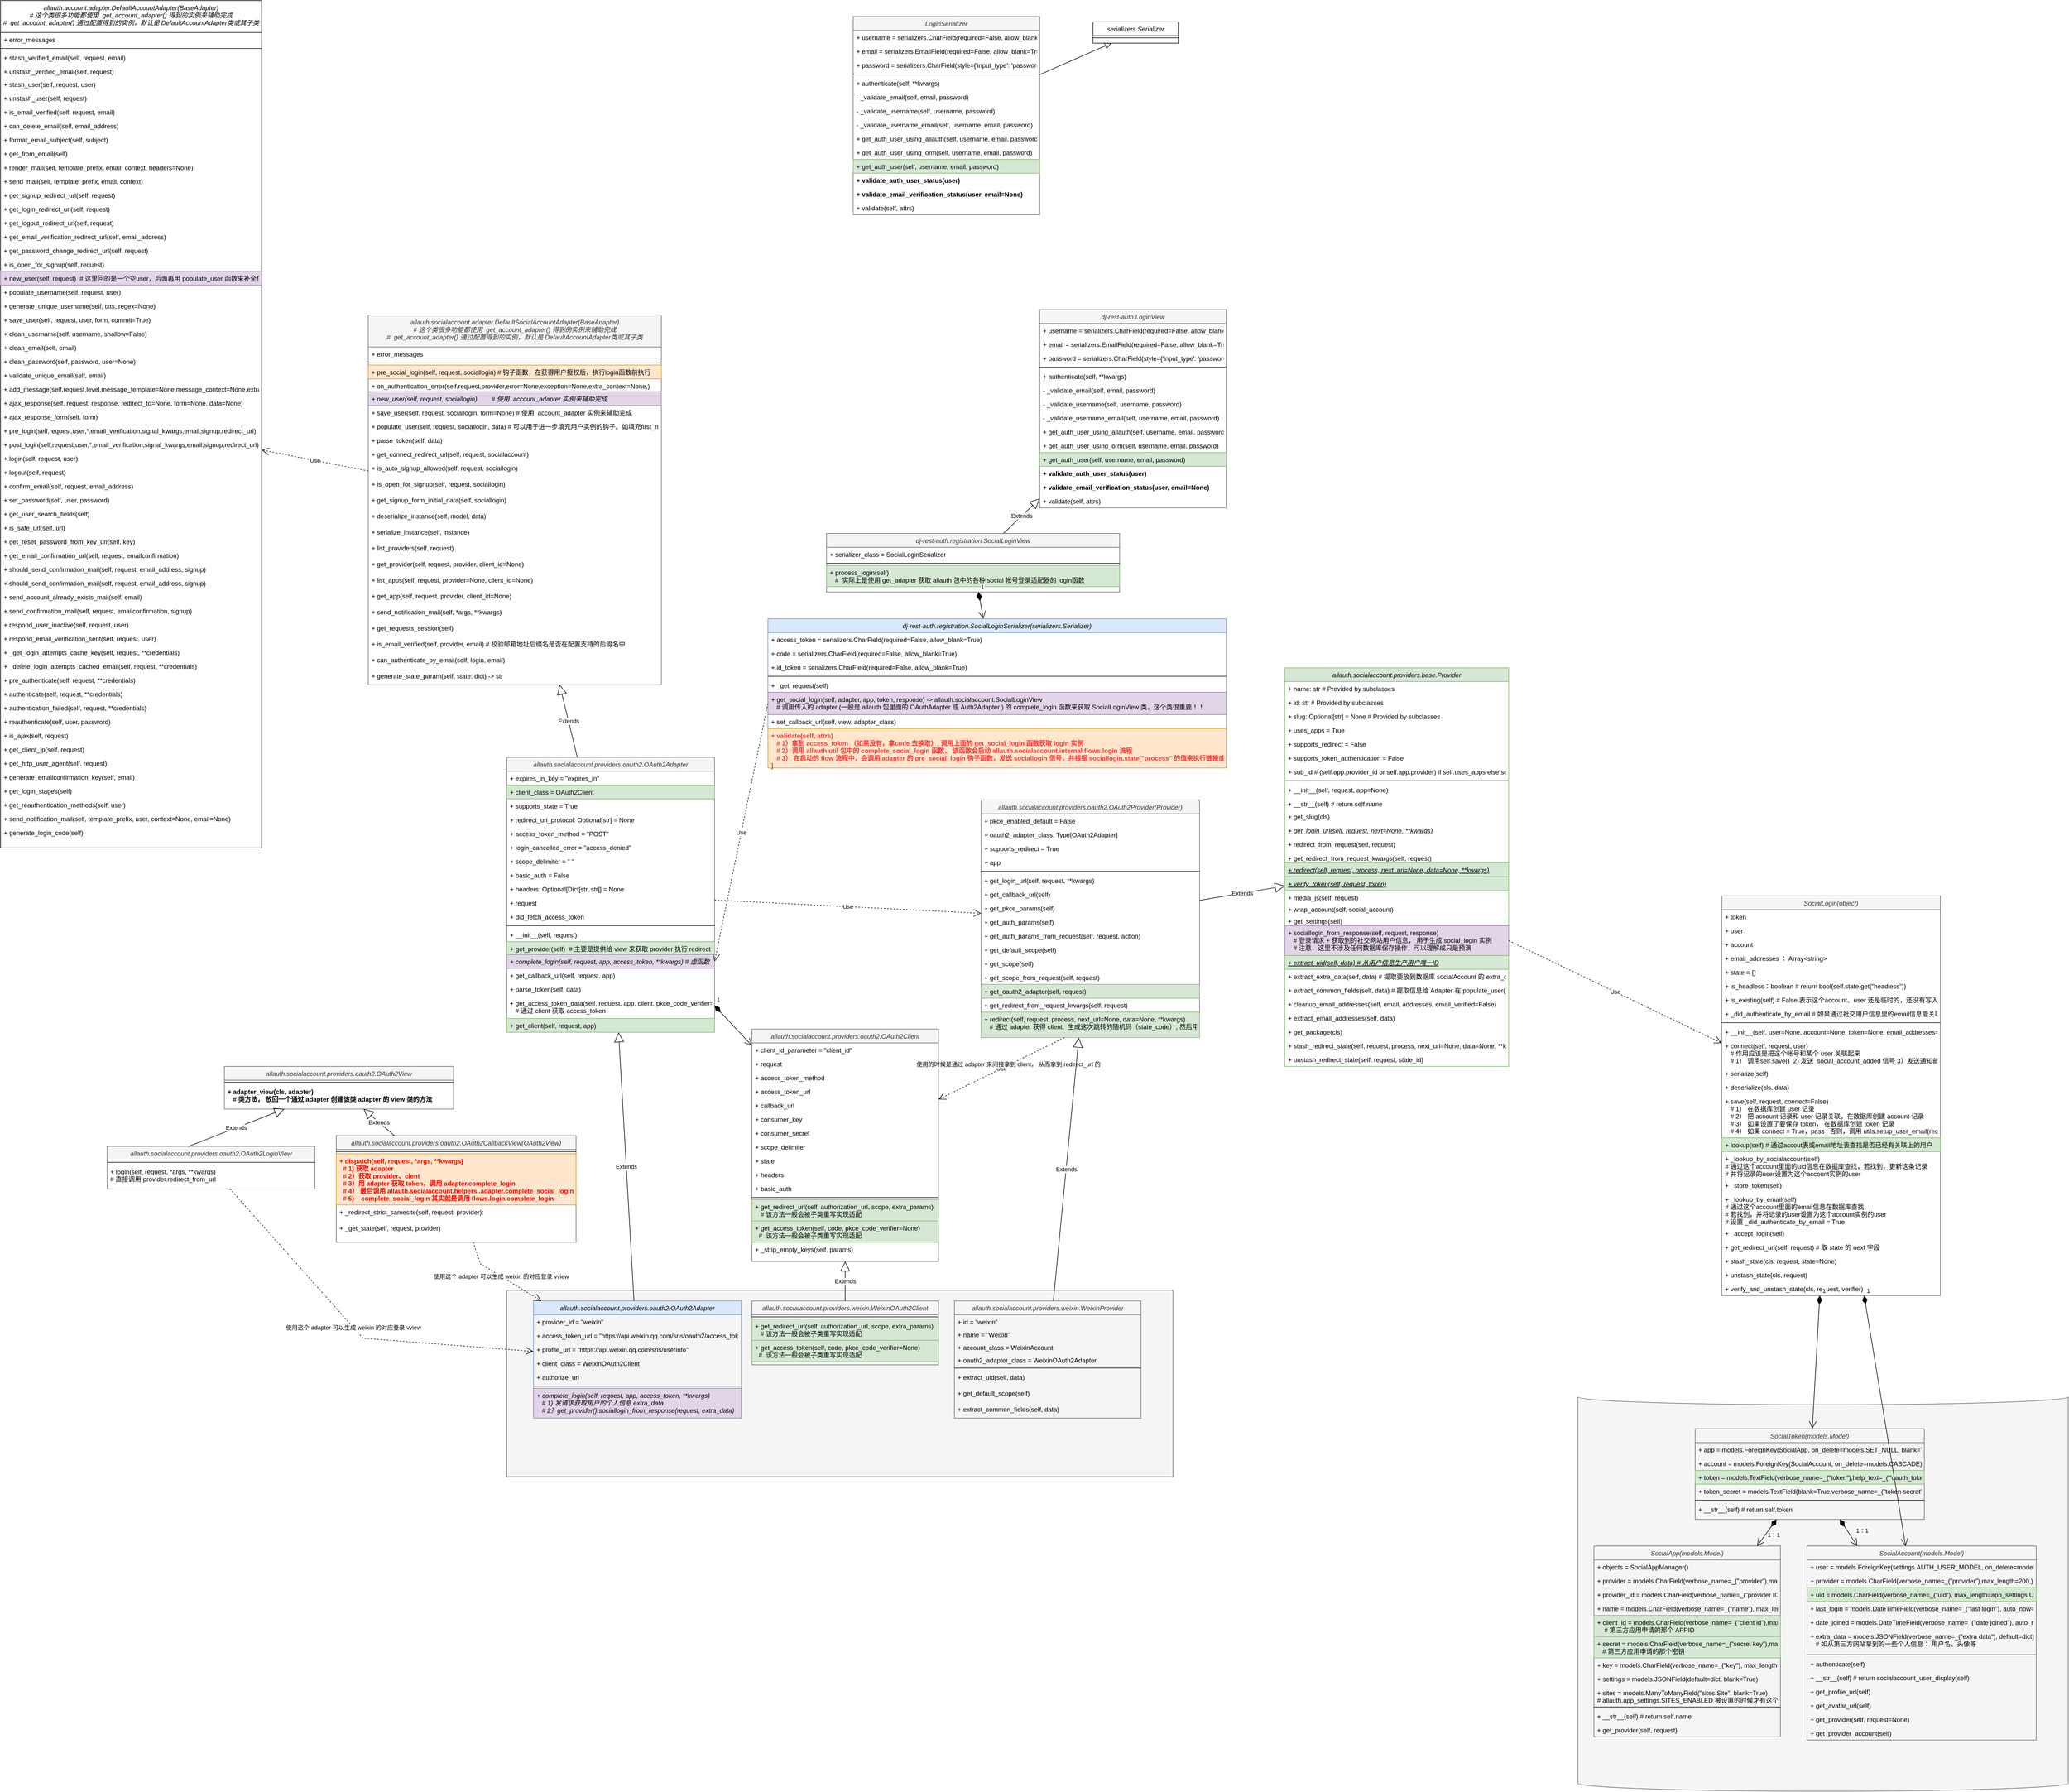 <mxfile version="24.5.2" type="github">
  <diagram id="C5RBs43oDa-KdzZeNtuy" name="Page-1">
    <mxGraphModel dx="3529" dy="610" grid="1" gridSize="10" guides="1" tooltips="1" connect="1" arrows="1" fold="1" page="1" pageScale="1" pageWidth="827" pageHeight="1169" math="0" shadow="0">
      <root>
        <mxCell id="WIyWlLk6GJQsqaUBKTNV-0" />
        <mxCell id="WIyWlLk6GJQsqaUBKTNV-1" parent="WIyWlLk6GJQsqaUBKTNV-0" />
        <mxCell id="8jCcrjkgQkqPTFyG1G2x-243" value="" style="shape=cylinder3;whiteSpace=wrap;html=1;boundedLbl=1;backgroundOutline=1;size=15;lid=0;fillColor=#f5f5f5;strokeColor=#666666;fontColor=#333333;" parent="WIyWlLk6GJQsqaUBKTNV-1" vertex="1">
          <mxGeometry x="1120" y="2710" width="920" height="740" as="geometry" />
        </mxCell>
        <mxCell id="g372fgXqSMDqfa3k4_pN-215" value="" style="rounded=0;whiteSpace=wrap;html=1;fillColor=#f5f5f5;strokeColor=#666666;fontColor=#333333;" parent="WIyWlLk6GJQsqaUBKTNV-1" vertex="1">
          <mxGeometry x="-890" y="2510" width="1250" height="350" as="geometry" />
        </mxCell>
        <mxCell id="zkfFHV4jXpPFQw0GAbJ--0" value="serializers.Serializer" style="swimlane;fontStyle=2;align=center;verticalAlign=top;childLayout=stackLayout;horizontal=1;startSize=26;horizontalStack=0;resizeParent=1;resizeLast=0;collapsible=1;marginBottom=0;rounded=0;shadow=0;strokeWidth=1;" parent="WIyWlLk6GJQsqaUBKTNV-1" vertex="1">
          <mxGeometry x="210" y="130" width="160" height="40" as="geometry">
            <mxRectangle x="230" y="140" width="160" height="26" as="alternateBounds" />
          </mxGeometry>
        </mxCell>
        <mxCell id="zkfFHV4jXpPFQw0GAbJ--4" value="" style="line;html=1;strokeWidth=1;align=left;verticalAlign=middle;spacingTop=-1;spacingLeft=3;spacingRight=3;rotatable=0;labelPosition=right;points=[];portConstraint=eastwest;" parent="zkfFHV4jXpPFQw0GAbJ--0" vertex="1">
          <mxGeometry y="26" width="160" height="8" as="geometry" />
        </mxCell>
        <mxCell id="zkfFHV4jXpPFQw0GAbJ--6" value="LoginSerializer" style="swimlane;fontStyle=2;align=center;verticalAlign=top;childLayout=stackLayout;horizontal=1;startSize=26;horizontalStack=0;resizeParent=1;resizeLast=0;collapsible=1;marginBottom=0;rounded=0;shadow=0;strokeWidth=1;fillColor=#f5f5f5;fontColor=#333333;strokeColor=#666666;" parent="WIyWlLk6GJQsqaUBKTNV-1" vertex="1">
          <mxGeometry x="-240" y="120" width="350" height="372" as="geometry">
            <mxRectangle x="130" y="380" width="160" height="26" as="alternateBounds" />
          </mxGeometry>
        </mxCell>
        <mxCell id="zkfFHV4jXpPFQw0GAbJ--7" value="+ username = serializers.CharField(required=False, allow_blank=True)" style="text;align=left;verticalAlign=top;spacingLeft=4;spacingRight=4;overflow=hidden;rotatable=0;points=[[0,0.5],[1,0.5]];portConstraint=eastwest;" parent="zkfFHV4jXpPFQw0GAbJ--6" vertex="1">
          <mxGeometry y="26" width="350" height="26" as="geometry" />
        </mxCell>
        <mxCell id="zkfFHV4jXpPFQw0GAbJ--8" value="+ email = serializers.EmailField(required=False, allow_blank=True)" style="text;align=left;verticalAlign=top;spacingLeft=4;spacingRight=4;overflow=hidden;rotatable=0;points=[[0,0.5],[1,0.5]];portConstraint=eastwest;rounded=0;shadow=0;html=0;" parent="zkfFHV4jXpPFQw0GAbJ--6" vertex="1">
          <mxGeometry y="52" width="350" height="26" as="geometry" />
        </mxCell>
        <mxCell id="nbOR3NH2TwpOkKlbokiX-0" value="+ password = serializers.CharField(style={&#39;input_type&#39;: &#39;password&#39;})" style="text;align=left;verticalAlign=top;spacingLeft=4;spacingRight=4;overflow=hidden;rotatable=0;points=[[0,0.5],[1,0.5]];portConstraint=eastwest;rounded=0;shadow=0;html=0;" parent="zkfFHV4jXpPFQw0GAbJ--6" vertex="1">
          <mxGeometry y="78" width="350" height="26" as="geometry" />
        </mxCell>
        <mxCell id="zkfFHV4jXpPFQw0GAbJ--9" value="" style="line;html=1;strokeWidth=1;align=left;verticalAlign=middle;spacingTop=-1;spacingLeft=3;spacingRight=3;rotatable=0;labelPosition=right;points=[];portConstraint=eastwest;" parent="zkfFHV4jXpPFQw0GAbJ--6" vertex="1">
          <mxGeometry y="104" width="350" height="8" as="geometry" />
        </mxCell>
        <mxCell id="zkfFHV4jXpPFQw0GAbJ--11" value="+ authenticate(self, **kwargs)" style="text;align=left;verticalAlign=top;spacingLeft=4;spacingRight=4;overflow=hidden;rotatable=0;points=[[0,0.5],[1,0.5]];portConstraint=eastwest;" parent="zkfFHV4jXpPFQw0GAbJ--6" vertex="1">
          <mxGeometry y="112" width="350" height="26" as="geometry" />
        </mxCell>
        <mxCell id="nbOR3NH2TwpOkKlbokiX-1" value="- _validate_email(self, email, password)" style="text;align=left;verticalAlign=top;spacingLeft=4;spacingRight=4;overflow=hidden;rotatable=0;points=[[0,0.5],[1,0.5]];portConstraint=eastwest;" parent="zkfFHV4jXpPFQw0GAbJ--6" vertex="1">
          <mxGeometry y="138" width="350" height="26" as="geometry" />
        </mxCell>
        <mxCell id="nbOR3NH2TwpOkKlbokiX-2" value="- _validate_username(self, username, password)" style="text;align=left;verticalAlign=top;spacingLeft=4;spacingRight=4;overflow=hidden;rotatable=0;points=[[0,0.5],[1,0.5]];portConstraint=eastwest;" parent="zkfFHV4jXpPFQw0GAbJ--6" vertex="1">
          <mxGeometry y="164" width="350" height="26" as="geometry" />
        </mxCell>
        <mxCell id="nbOR3NH2TwpOkKlbokiX-3" value="- _validate_username_email(self, username, email, password)" style="text;align=left;verticalAlign=top;spacingLeft=4;spacingRight=4;overflow=hidden;rotatable=0;points=[[0,0.5],[1,0.5]];portConstraint=eastwest;" parent="zkfFHV4jXpPFQw0GAbJ--6" vertex="1">
          <mxGeometry y="190" width="350" height="26" as="geometry" />
        </mxCell>
        <mxCell id="nbOR3NH2TwpOkKlbokiX-4" value="+ get_auth_user_using_allauth(self, username, email, password)" style="text;align=left;verticalAlign=top;spacingLeft=4;spacingRight=4;overflow=hidden;rotatable=0;points=[[0,0.5],[1,0.5]];portConstraint=eastwest;" parent="zkfFHV4jXpPFQw0GAbJ--6" vertex="1">
          <mxGeometry y="216" width="350" height="26" as="geometry" />
        </mxCell>
        <mxCell id="nbOR3NH2TwpOkKlbokiX-5" value="+ get_auth_user_using_orm(self, username, email, password)" style="text;align=left;verticalAlign=top;spacingLeft=4;spacingRight=4;overflow=hidden;rotatable=0;points=[[0,0.5],[1,0.5]];portConstraint=eastwest;" parent="zkfFHV4jXpPFQw0GAbJ--6" vertex="1">
          <mxGeometry y="242" width="350" height="26" as="geometry" />
        </mxCell>
        <mxCell id="nbOR3NH2TwpOkKlbokiX-6" value="+ get_auth_user(self, username, email, password)" style="text;align=left;verticalAlign=top;spacingLeft=4;spacingRight=4;overflow=hidden;rotatable=0;points=[[0,0.5],[1,0.5]];portConstraint=eastwest;fillColor=#d5e8d4;strokeColor=#82b366;" parent="zkfFHV4jXpPFQw0GAbJ--6" vertex="1">
          <mxGeometry y="268" width="350" height="26" as="geometry" />
        </mxCell>
        <mxCell id="nbOR3NH2TwpOkKlbokiX-7" value="+ validate_auth_user_status(user)" style="text;align=left;verticalAlign=top;spacingLeft=4;spacingRight=4;overflow=hidden;rotatable=0;points=[[0,0.5],[1,0.5]];portConstraint=eastwest;fontStyle=1" parent="zkfFHV4jXpPFQw0GAbJ--6" vertex="1">
          <mxGeometry y="294" width="350" height="26" as="geometry" />
        </mxCell>
        <mxCell id="nbOR3NH2TwpOkKlbokiX-8" value="+ validate_email_verification_status(user, email=None)" style="text;align=left;verticalAlign=top;spacingLeft=4;spacingRight=4;overflow=hidden;rotatable=0;points=[[0,0.5],[1,0.5]];portConstraint=eastwest;fontStyle=1" parent="zkfFHV4jXpPFQw0GAbJ--6" vertex="1">
          <mxGeometry y="320" width="350" height="26" as="geometry" />
        </mxCell>
        <mxCell id="nbOR3NH2TwpOkKlbokiX-9" value="+ validate(self, attrs)" style="text;align=left;verticalAlign=top;spacingLeft=4;spacingRight=4;overflow=hidden;rotatable=0;points=[[0,0.5],[1,0.5]];portConstraint=eastwest;fontStyle=0" parent="zkfFHV4jXpPFQw0GAbJ--6" vertex="1">
          <mxGeometry y="346" width="350" height="26" as="geometry" />
        </mxCell>
        <mxCell id="zkfFHV4jXpPFQw0GAbJ--12" value="" style="endArrow=block;endSize=10;endFill=0;shadow=0;strokeWidth=1;rounded=0;elbow=vertical;" parent="WIyWlLk6GJQsqaUBKTNV-1" source="zkfFHV4jXpPFQw0GAbJ--6" target="zkfFHV4jXpPFQw0GAbJ--0" edge="1">
          <mxGeometry width="160" relative="1" as="geometry">
            <mxPoint x="200" y="203" as="sourcePoint" />
            <mxPoint x="200" y="203" as="targetPoint" />
          </mxGeometry>
        </mxCell>
        <mxCell id="g372fgXqSMDqfa3k4_pN-0" value="dj-rest-auth.LoginView" style="swimlane;fontStyle=2;align=center;verticalAlign=top;childLayout=stackLayout;horizontal=1;startSize=26;horizontalStack=0;resizeParent=1;resizeLast=0;collapsible=1;marginBottom=0;rounded=0;shadow=0;strokeWidth=1;fillColor=#f5f5f5;fontColor=#333333;strokeColor=#666666;" parent="WIyWlLk6GJQsqaUBKTNV-1" vertex="1">
          <mxGeometry x="110" y="670" width="350" height="372" as="geometry">
            <mxRectangle x="130" y="380" width="160" height="26" as="alternateBounds" />
          </mxGeometry>
        </mxCell>
        <mxCell id="g372fgXqSMDqfa3k4_pN-1" value="+ username = serializers.CharField(required=False, allow_blank=True)" style="text;align=left;verticalAlign=top;spacingLeft=4;spacingRight=4;overflow=hidden;rotatable=0;points=[[0,0.5],[1,0.5]];portConstraint=eastwest;" parent="g372fgXqSMDqfa3k4_pN-0" vertex="1">
          <mxGeometry y="26" width="350" height="26" as="geometry" />
        </mxCell>
        <mxCell id="g372fgXqSMDqfa3k4_pN-2" value="+ email = serializers.EmailField(required=False, allow_blank=True)" style="text;align=left;verticalAlign=top;spacingLeft=4;spacingRight=4;overflow=hidden;rotatable=0;points=[[0,0.5],[1,0.5]];portConstraint=eastwest;rounded=0;shadow=0;html=0;" parent="g372fgXqSMDqfa3k4_pN-0" vertex="1">
          <mxGeometry y="52" width="350" height="26" as="geometry" />
        </mxCell>
        <mxCell id="g372fgXqSMDqfa3k4_pN-3" value="+ password = serializers.CharField(style={&#39;input_type&#39;: &#39;password&#39;})" style="text;align=left;verticalAlign=top;spacingLeft=4;spacingRight=4;overflow=hidden;rotatable=0;points=[[0,0.5],[1,0.5]];portConstraint=eastwest;rounded=0;shadow=0;html=0;" parent="g372fgXqSMDqfa3k4_pN-0" vertex="1">
          <mxGeometry y="78" width="350" height="26" as="geometry" />
        </mxCell>
        <mxCell id="g372fgXqSMDqfa3k4_pN-4" value="" style="line;html=1;strokeWidth=1;align=left;verticalAlign=middle;spacingTop=-1;spacingLeft=3;spacingRight=3;rotatable=0;labelPosition=right;points=[];portConstraint=eastwest;" parent="g372fgXqSMDqfa3k4_pN-0" vertex="1">
          <mxGeometry y="104" width="350" height="8" as="geometry" />
        </mxCell>
        <mxCell id="g372fgXqSMDqfa3k4_pN-5" value="+ authenticate(self, **kwargs)" style="text;align=left;verticalAlign=top;spacingLeft=4;spacingRight=4;overflow=hidden;rotatable=0;points=[[0,0.5],[1,0.5]];portConstraint=eastwest;" parent="g372fgXqSMDqfa3k4_pN-0" vertex="1">
          <mxGeometry y="112" width="350" height="26" as="geometry" />
        </mxCell>
        <mxCell id="g372fgXqSMDqfa3k4_pN-6" value="- _validate_email(self, email, password)" style="text;align=left;verticalAlign=top;spacingLeft=4;spacingRight=4;overflow=hidden;rotatable=0;points=[[0,0.5],[1,0.5]];portConstraint=eastwest;" parent="g372fgXqSMDqfa3k4_pN-0" vertex="1">
          <mxGeometry y="138" width="350" height="26" as="geometry" />
        </mxCell>
        <mxCell id="g372fgXqSMDqfa3k4_pN-7" value="- _validate_username(self, username, password)" style="text;align=left;verticalAlign=top;spacingLeft=4;spacingRight=4;overflow=hidden;rotatable=0;points=[[0,0.5],[1,0.5]];portConstraint=eastwest;" parent="g372fgXqSMDqfa3k4_pN-0" vertex="1">
          <mxGeometry y="164" width="350" height="26" as="geometry" />
        </mxCell>
        <mxCell id="g372fgXqSMDqfa3k4_pN-8" value="- _validate_username_email(self, username, email, password)" style="text;align=left;verticalAlign=top;spacingLeft=4;spacingRight=4;overflow=hidden;rotatable=0;points=[[0,0.5],[1,0.5]];portConstraint=eastwest;" parent="g372fgXqSMDqfa3k4_pN-0" vertex="1">
          <mxGeometry y="190" width="350" height="26" as="geometry" />
        </mxCell>
        <mxCell id="g372fgXqSMDqfa3k4_pN-9" value="+ get_auth_user_using_allauth(self, username, email, password)" style="text;align=left;verticalAlign=top;spacingLeft=4;spacingRight=4;overflow=hidden;rotatable=0;points=[[0,0.5],[1,0.5]];portConstraint=eastwest;" parent="g372fgXqSMDqfa3k4_pN-0" vertex="1">
          <mxGeometry y="216" width="350" height="26" as="geometry" />
        </mxCell>
        <mxCell id="g372fgXqSMDqfa3k4_pN-10" value="+ get_auth_user_using_orm(self, username, email, password)" style="text;align=left;verticalAlign=top;spacingLeft=4;spacingRight=4;overflow=hidden;rotatable=0;points=[[0,0.5],[1,0.5]];portConstraint=eastwest;" parent="g372fgXqSMDqfa3k4_pN-0" vertex="1">
          <mxGeometry y="242" width="350" height="26" as="geometry" />
        </mxCell>
        <mxCell id="g372fgXqSMDqfa3k4_pN-11" value="+ get_auth_user(self, username, email, password)" style="text;align=left;verticalAlign=top;spacingLeft=4;spacingRight=4;overflow=hidden;rotatable=0;points=[[0,0.5],[1,0.5]];portConstraint=eastwest;fillColor=#d5e8d4;strokeColor=#82b366;" parent="g372fgXqSMDqfa3k4_pN-0" vertex="1">
          <mxGeometry y="268" width="350" height="26" as="geometry" />
        </mxCell>
        <mxCell id="g372fgXqSMDqfa3k4_pN-12" value="+ validate_auth_user_status(user)" style="text;align=left;verticalAlign=top;spacingLeft=4;spacingRight=4;overflow=hidden;rotatable=0;points=[[0,0.5],[1,0.5]];portConstraint=eastwest;fontStyle=1" parent="g372fgXqSMDqfa3k4_pN-0" vertex="1">
          <mxGeometry y="294" width="350" height="26" as="geometry" />
        </mxCell>
        <mxCell id="g372fgXqSMDqfa3k4_pN-13" value="+ validate_email_verification_status(user, email=None)" style="text;align=left;verticalAlign=top;spacingLeft=4;spacingRight=4;overflow=hidden;rotatable=0;points=[[0,0.5],[1,0.5]];portConstraint=eastwest;fontStyle=1" parent="g372fgXqSMDqfa3k4_pN-0" vertex="1">
          <mxGeometry y="320" width="350" height="26" as="geometry" />
        </mxCell>
        <mxCell id="g372fgXqSMDqfa3k4_pN-14" value="+ validate(self, attrs)" style="text;align=left;verticalAlign=top;spacingLeft=4;spacingRight=4;overflow=hidden;rotatable=0;points=[[0,0.5],[1,0.5]];portConstraint=eastwest;fontStyle=0" parent="g372fgXqSMDqfa3k4_pN-0" vertex="1">
          <mxGeometry y="346" width="350" height="26" as="geometry" />
        </mxCell>
        <mxCell id="g372fgXqSMDqfa3k4_pN-15" value="dj-rest-auth.registration.SocialLoginView" style="swimlane;fontStyle=2;align=center;verticalAlign=top;childLayout=stackLayout;horizontal=1;startSize=26;horizontalStack=0;resizeParent=1;resizeLast=0;collapsible=1;marginBottom=0;rounded=0;shadow=0;strokeWidth=1;fillColor=#f5f5f5;fontColor=#333333;strokeColor=#666666;" parent="WIyWlLk6GJQsqaUBKTNV-1" vertex="1">
          <mxGeometry x="-290" y="1090" width="550" height="110" as="geometry">
            <mxRectangle x="130" y="380" width="160" height="26" as="alternateBounds" />
          </mxGeometry>
        </mxCell>
        <mxCell id="g372fgXqSMDqfa3k4_pN-16" value="+ serializer_class = SocialLoginSerializer" style="text;align=left;verticalAlign=top;spacingLeft=4;spacingRight=4;overflow=hidden;rotatable=0;points=[[0,0.5],[1,0.5]];portConstraint=eastwest;" parent="g372fgXqSMDqfa3k4_pN-15" vertex="1">
          <mxGeometry y="26" width="550" height="26" as="geometry" />
        </mxCell>
        <mxCell id="g372fgXqSMDqfa3k4_pN-19" value="" style="line;html=1;strokeWidth=1;align=left;verticalAlign=middle;spacingTop=-1;spacingLeft=3;spacingRight=3;rotatable=0;labelPosition=right;points=[];portConstraint=eastwest;" parent="g372fgXqSMDqfa3k4_pN-15" vertex="1">
          <mxGeometry y="52" width="550" height="8" as="geometry" />
        </mxCell>
        <mxCell id="g372fgXqSMDqfa3k4_pN-20" value="+ process_login(self)&#xa;   #  实际上是使用 get_adapter 获取 allauth 包中的各种 social 帐号登录适配器的 login函数" style="text;align=left;verticalAlign=top;spacingLeft=4;spacingRight=4;overflow=hidden;rotatable=0;points=[[0,0.5],[1,0.5]];portConstraint=eastwest;fillColor=#d5e8d4;strokeColor=#82b366;" parent="g372fgXqSMDqfa3k4_pN-15" vertex="1">
          <mxGeometry y="60" width="550" height="40" as="geometry" />
        </mxCell>
        <mxCell id="g372fgXqSMDqfa3k4_pN-31" value="Extends" style="endArrow=block;endSize=16;endFill=0;html=1;rounded=0;" parent="WIyWlLk6GJQsqaUBKTNV-1" source="g372fgXqSMDqfa3k4_pN-15" target="g372fgXqSMDqfa3k4_pN-0" edge="1">
          <mxGeometry width="160" relative="1" as="geometry">
            <mxPoint x="130" y="1140" as="sourcePoint" />
            <mxPoint x="290" y="1140" as="targetPoint" />
          </mxGeometry>
        </mxCell>
        <mxCell id="g372fgXqSMDqfa3k4_pN-32" value="dj-rest-auth.registration.SocialLoginSerializer(serializers.Serializer)" style="swimlane;fontStyle=2;align=center;verticalAlign=top;childLayout=stackLayout;horizontal=1;startSize=26;horizontalStack=0;resizeParent=1;resizeLast=0;collapsible=1;marginBottom=0;rounded=0;shadow=0;strokeWidth=1;fillColor=#dae8fc;strokeColor=#6c8ebf;" parent="WIyWlLk6GJQsqaUBKTNV-1" vertex="1">
          <mxGeometry x="-400" y="1250" width="860" height="280" as="geometry">
            <mxRectangle x="130" y="380" width="160" height="26" as="alternateBounds" />
          </mxGeometry>
        </mxCell>
        <mxCell id="g372fgXqSMDqfa3k4_pN-33" value="+ access_token = serializers.CharField(required=False, allow_blank=True)" style="text;align=left;verticalAlign=top;spacingLeft=4;spacingRight=4;overflow=hidden;rotatable=0;points=[[0,0.5],[1,0.5]];portConstraint=eastwest;" parent="g372fgXqSMDqfa3k4_pN-32" vertex="1">
          <mxGeometry y="26" width="860" height="26" as="geometry" />
        </mxCell>
        <mxCell id="g372fgXqSMDqfa3k4_pN-40" value="+ code = serializers.CharField(required=False, allow_blank=True)" style="text;align=left;verticalAlign=top;spacingLeft=4;spacingRight=4;overflow=hidden;rotatable=0;points=[[0,0.5],[1,0.5]];portConstraint=eastwest;" parent="g372fgXqSMDqfa3k4_pN-32" vertex="1">
          <mxGeometry y="52" width="860" height="26" as="geometry" />
        </mxCell>
        <mxCell id="g372fgXqSMDqfa3k4_pN-41" value="+ id_token = serializers.CharField(required=False, allow_blank=True)" style="text;align=left;verticalAlign=top;spacingLeft=4;spacingRight=4;overflow=hidden;rotatable=0;points=[[0,0.5],[1,0.5]];portConstraint=eastwest;" parent="g372fgXqSMDqfa3k4_pN-32" vertex="1">
          <mxGeometry y="78" width="860" height="26" as="geometry" />
        </mxCell>
        <mxCell id="g372fgXqSMDqfa3k4_pN-34" value="" style="line;html=1;strokeWidth=1;align=left;verticalAlign=middle;spacingTop=-1;spacingLeft=3;spacingRight=3;rotatable=0;labelPosition=right;points=[];portConstraint=eastwest;" parent="g372fgXqSMDqfa3k4_pN-32" vertex="1">
          <mxGeometry y="104" width="860" height="8" as="geometry" />
        </mxCell>
        <mxCell id="g372fgXqSMDqfa3k4_pN-42" value="+ _get_request(self)" style="text;align=left;verticalAlign=top;spacingLeft=4;spacingRight=4;overflow=hidden;rotatable=0;points=[[0,0.5],[1,0.5]];portConstraint=eastwest;" parent="g372fgXqSMDqfa3k4_pN-32" vertex="1">
          <mxGeometry y="112" width="860" height="26" as="geometry" />
        </mxCell>
        <mxCell id="g372fgXqSMDqfa3k4_pN-43" value="+ get_social_login(self, adapter, app, token, response) -&gt; allauth.socialaccount.SocialLoginView&#xa;   # 调用传入的 adapter (一般是 allauth 包里面的 OAuthAdapter 或 Auth2Adapter ) 的 complete_login 函数来获取 SocialLoginView 类，这个类很重要！！" style="text;align=left;verticalAlign=top;spacingLeft=4;spacingRight=4;overflow=hidden;rotatable=0;points=[[0,0.5],[1,0.5]];portConstraint=eastwest;fillColor=#e1d5e7;strokeColor=#9673a6;" parent="g372fgXqSMDqfa3k4_pN-32" vertex="1">
          <mxGeometry y="138" width="860" height="42" as="geometry" />
        </mxCell>
        <mxCell id="g372fgXqSMDqfa3k4_pN-44" value="+ set_callback_url(self, view, adapter_class)" style="text;align=left;verticalAlign=top;spacingLeft=4;spacingRight=4;overflow=hidden;rotatable=0;points=[[0,0.5],[1,0.5]];portConstraint=eastwest;" parent="g372fgXqSMDqfa3k4_pN-32" vertex="1">
          <mxGeometry y="180" width="860" height="26" as="geometry" />
        </mxCell>
        <mxCell id="g372fgXqSMDqfa3k4_pN-45" value="+ validate(self, attrs) &#xa;   # 1）拿到 access_token （如果没有，拿code 去换取）, 调用上面的 get_social_login 函数获取 login 实例&#xa;   # 2）调用 allauth util 包中的 complete_social_login 函数， 该函数会启动 allauth.socialaccount.internal.flows.login 流程&#xa;   # 3） 在启动的 flow 流程中，会调用 adapter 的 pre_social_login 钩子函数，发送 sociallogin 信号，并根据 sociallogin.state[&quot;process&quot; 的值来执行链接或重定向或者登录&#xa;]" style="text;align=left;verticalAlign=top;spacingLeft=4;spacingRight=4;overflow=hidden;rotatable=0;points=[[0,0.5],[1,0.5]];portConstraint=eastwest;fillColor=#ffe6cc;strokeColor=#d79b00;fontStyle=1;fontColor=#FF3333;" parent="g372fgXqSMDqfa3k4_pN-32" vertex="1">
          <mxGeometry y="206" width="860" height="74" as="geometry" />
        </mxCell>
        <mxCell id="g372fgXqSMDqfa3k4_pN-46" value="1" style="endArrow=open;html=1;endSize=12;startArrow=diamondThin;startSize=14;startFill=1;align=left;verticalAlign=bottom;rounded=0;" parent="WIyWlLk6GJQsqaUBKTNV-1" source="g372fgXqSMDqfa3k4_pN-15" target="g372fgXqSMDqfa3k4_pN-32" edge="1">
          <mxGeometry x="-1" y="3" relative="1" as="geometry">
            <mxPoint x="-210" y="1170" as="sourcePoint" />
            <mxPoint x="-50" y="1170" as="targetPoint" />
          </mxGeometry>
        </mxCell>
        <mxCell id="g372fgXqSMDqfa3k4_pN-47" value="allauth.socialaccount.providers.oauth2.OAuth2Client" style="swimlane;fontStyle=2;align=center;verticalAlign=top;childLayout=stackLayout;horizontal=1;startSize=26;horizontalStack=0;resizeParent=1;resizeLast=0;collapsible=1;marginBottom=0;rounded=0;shadow=0;strokeWidth=1;fillColor=#f5f5f5;fontColor=#333333;strokeColor=#666666;" parent="WIyWlLk6GJQsqaUBKTNV-1" vertex="1">
          <mxGeometry x="-430" y="2020" width="350" height="436" as="geometry">
            <mxRectangle x="130" y="380" width="160" height="26" as="alternateBounds" />
          </mxGeometry>
        </mxCell>
        <mxCell id="g372fgXqSMDqfa3k4_pN-48" value="+ client_id_parameter = &quot;client_id&quot;" style="text;align=left;verticalAlign=top;spacingLeft=4;spacingRight=4;overflow=hidden;rotatable=0;points=[[0,0.5],[1,0.5]];portConstraint=eastwest;" parent="g372fgXqSMDqfa3k4_pN-47" vertex="1">
          <mxGeometry y="26" width="350" height="26" as="geometry" />
        </mxCell>
        <mxCell id="g372fgXqSMDqfa3k4_pN-49" value="+ request" style="text;align=left;verticalAlign=top;spacingLeft=4;spacingRight=4;overflow=hidden;rotatable=0;points=[[0,0.5],[1,0.5]];portConstraint=eastwest;" parent="g372fgXqSMDqfa3k4_pN-47" vertex="1">
          <mxGeometry y="52" width="350" height="26" as="geometry" />
        </mxCell>
        <mxCell id="g372fgXqSMDqfa3k4_pN-50" value="+ access_token_method" style="text;align=left;verticalAlign=top;spacingLeft=4;spacingRight=4;overflow=hidden;rotatable=0;points=[[0,0.5],[1,0.5]];portConstraint=eastwest;" parent="g372fgXqSMDqfa3k4_pN-47" vertex="1">
          <mxGeometry y="78" width="350" height="26" as="geometry" />
        </mxCell>
        <mxCell id="g372fgXqSMDqfa3k4_pN-56" value="+ access_token_url" style="text;align=left;verticalAlign=top;spacingLeft=4;spacingRight=4;overflow=hidden;rotatable=0;points=[[0,0.5],[1,0.5]];portConstraint=eastwest;" parent="g372fgXqSMDqfa3k4_pN-47" vertex="1">
          <mxGeometry y="104" width="350" height="26" as="geometry" />
        </mxCell>
        <mxCell id="g372fgXqSMDqfa3k4_pN-57" value="+ callback_url" style="text;align=left;verticalAlign=top;spacingLeft=4;spacingRight=4;overflow=hidden;rotatable=0;points=[[0,0.5],[1,0.5]];portConstraint=eastwest;" parent="g372fgXqSMDqfa3k4_pN-47" vertex="1">
          <mxGeometry y="130" width="350" height="26" as="geometry" />
        </mxCell>
        <mxCell id="g372fgXqSMDqfa3k4_pN-58" value="+ consumer_key" style="text;align=left;verticalAlign=top;spacingLeft=4;spacingRight=4;overflow=hidden;rotatable=0;points=[[0,0.5],[1,0.5]];portConstraint=eastwest;" parent="g372fgXqSMDqfa3k4_pN-47" vertex="1">
          <mxGeometry y="156" width="350" height="26" as="geometry" />
        </mxCell>
        <mxCell id="g372fgXqSMDqfa3k4_pN-59" value="+ consumer_secret" style="text;align=left;verticalAlign=top;spacingLeft=4;spacingRight=4;overflow=hidden;rotatable=0;points=[[0,0.5],[1,0.5]];portConstraint=eastwest;" parent="g372fgXqSMDqfa3k4_pN-47" vertex="1">
          <mxGeometry y="182" width="350" height="26" as="geometry" />
        </mxCell>
        <mxCell id="g372fgXqSMDqfa3k4_pN-60" value="+ scope_delimiter" style="text;align=left;verticalAlign=top;spacingLeft=4;spacingRight=4;overflow=hidden;rotatable=0;points=[[0,0.5],[1,0.5]];portConstraint=eastwest;" parent="g372fgXqSMDqfa3k4_pN-47" vertex="1">
          <mxGeometry y="208" width="350" height="26" as="geometry" />
        </mxCell>
        <mxCell id="g372fgXqSMDqfa3k4_pN-61" value="+ state" style="text;align=left;verticalAlign=top;spacingLeft=4;spacingRight=4;overflow=hidden;rotatable=0;points=[[0,0.5],[1,0.5]];portConstraint=eastwest;" parent="g372fgXqSMDqfa3k4_pN-47" vertex="1">
          <mxGeometry y="234" width="350" height="26" as="geometry" />
        </mxCell>
        <mxCell id="g372fgXqSMDqfa3k4_pN-62" value="+ headers" style="text;align=left;verticalAlign=top;spacingLeft=4;spacingRight=4;overflow=hidden;rotatable=0;points=[[0,0.5],[1,0.5]];portConstraint=eastwest;" parent="g372fgXqSMDqfa3k4_pN-47" vertex="1">
          <mxGeometry y="260" width="350" height="26" as="geometry" />
        </mxCell>
        <mxCell id="g372fgXqSMDqfa3k4_pN-63" value="+ basic_auth" style="text;align=left;verticalAlign=top;spacingLeft=4;spacingRight=4;overflow=hidden;rotatable=0;points=[[0,0.5],[1,0.5]];portConstraint=eastwest;" parent="g372fgXqSMDqfa3k4_pN-47" vertex="1">
          <mxGeometry y="286" width="350" height="26" as="geometry" />
        </mxCell>
        <mxCell id="g372fgXqSMDqfa3k4_pN-51" value="" style="line;html=1;strokeWidth=1;align=left;verticalAlign=middle;spacingTop=-1;spacingLeft=3;spacingRight=3;rotatable=0;labelPosition=right;points=[];portConstraint=eastwest;" parent="g372fgXqSMDqfa3k4_pN-47" vertex="1">
          <mxGeometry y="312" width="350" height="8" as="geometry" />
        </mxCell>
        <mxCell id="g372fgXqSMDqfa3k4_pN-52" value="+ get_redirect_url(self, authorization_url, scope, extra_params)&#xa;   # 该方法一般会被子类重写实现适配" style="text;align=left;verticalAlign=top;spacingLeft=4;spacingRight=4;overflow=hidden;rotatable=0;points=[[0,0.5],[1,0.5]];portConstraint=eastwest;fillColor=#d5e8d4;strokeColor=#82b366;" parent="g372fgXqSMDqfa3k4_pN-47" vertex="1">
          <mxGeometry y="320" width="350" height="40" as="geometry" />
        </mxCell>
        <mxCell id="g372fgXqSMDqfa3k4_pN-53" value="+ get_access_token(self, code, pkce_code_verifier=None)&#xa;  #  该方法一般会被子类重写实现适配&#xa;" style="text;align=left;verticalAlign=top;spacingLeft=4;spacingRight=4;overflow=hidden;rotatable=0;points=[[0,0.5],[1,0.5]];portConstraint=eastwest;fillColor=#d5e8d4;strokeColor=#82b366;" parent="g372fgXqSMDqfa3k4_pN-47" vertex="1">
          <mxGeometry y="360" width="350" height="40" as="geometry" />
        </mxCell>
        <mxCell id="g372fgXqSMDqfa3k4_pN-54" value="+ _strip_empty_keys(self, params)" style="text;align=left;verticalAlign=top;spacingLeft=4;spacingRight=4;overflow=hidden;rotatable=0;points=[[0,0.5],[1,0.5]];portConstraint=eastwest;" parent="g372fgXqSMDqfa3k4_pN-47" vertex="1">
          <mxGeometry y="400" width="350" height="26" as="geometry" />
        </mxCell>
        <mxCell id="g372fgXqSMDqfa3k4_pN-64" value="allauth.socialaccount.providers.oauth2.OAuth2Provider(Provider)" style="swimlane;fontStyle=2;align=center;verticalAlign=top;childLayout=stackLayout;horizontal=1;startSize=26;horizontalStack=0;resizeParent=1;resizeLast=0;collapsible=1;marginBottom=0;rounded=0;shadow=0;strokeWidth=1;fillColor=#f5f5f5;fontColor=#333333;strokeColor=#666666;" parent="WIyWlLk6GJQsqaUBKTNV-1" vertex="1">
          <mxGeometry y="1590" width="410" height="446" as="geometry">
            <mxRectangle x="130" y="380" width="160" height="26" as="alternateBounds" />
          </mxGeometry>
        </mxCell>
        <mxCell id="g372fgXqSMDqfa3k4_pN-65" value="+ pkce_enabled_default = False" style="text;align=left;verticalAlign=top;spacingLeft=4;spacingRight=4;overflow=hidden;rotatable=0;points=[[0,0.5],[1,0.5]];portConstraint=eastwest;" parent="g372fgXqSMDqfa3k4_pN-64" vertex="1">
          <mxGeometry y="26" width="410" height="26" as="geometry" />
        </mxCell>
        <mxCell id="g372fgXqSMDqfa3k4_pN-66" value="+ oauth2_adapter_class: Type[OAuth2Adapter]" style="text;align=left;verticalAlign=top;spacingLeft=4;spacingRight=4;overflow=hidden;rotatable=0;points=[[0,0.5],[1,0.5]];portConstraint=eastwest;" parent="g372fgXqSMDqfa3k4_pN-64" vertex="1">
          <mxGeometry y="52" width="410" height="26" as="geometry" />
        </mxCell>
        <mxCell id="g372fgXqSMDqfa3k4_pN-67" value="+ supports_redirect = True" style="text;align=left;verticalAlign=top;spacingLeft=4;spacingRight=4;overflow=hidden;rotatable=0;points=[[0,0.5],[1,0.5]];portConstraint=eastwest;" parent="g372fgXqSMDqfa3k4_pN-64" vertex="1">
          <mxGeometry y="78" width="410" height="26" as="geometry" />
        </mxCell>
        <mxCell id="g372fgXqSMDqfa3k4_pN-164" value="+ app" style="text;align=left;verticalAlign=top;spacingLeft=4;spacingRight=4;overflow=hidden;rotatable=0;points=[[0,0.5],[1,0.5]];portConstraint=eastwest;" parent="g372fgXqSMDqfa3k4_pN-64" vertex="1">
          <mxGeometry y="104" width="410" height="26" as="geometry" />
        </mxCell>
        <mxCell id="g372fgXqSMDqfa3k4_pN-76" value="" style="line;html=1;strokeWidth=1;align=left;verticalAlign=middle;spacingTop=-1;spacingLeft=3;spacingRight=3;rotatable=0;labelPosition=right;points=[];portConstraint=eastwest;" parent="g372fgXqSMDqfa3k4_pN-64" vertex="1">
          <mxGeometry y="130" width="410" height="8" as="geometry" />
        </mxCell>
        <mxCell id="g372fgXqSMDqfa3k4_pN-77" value="+ get_login_url(self, request, **kwargs)" style="text;align=left;verticalAlign=top;spacingLeft=4;spacingRight=4;overflow=hidden;rotatable=0;points=[[0,0.5],[1,0.5]];portConstraint=eastwest;" parent="g372fgXqSMDqfa3k4_pN-64" vertex="1">
          <mxGeometry y="138" width="410" height="26" as="geometry" />
        </mxCell>
        <mxCell id="g372fgXqSMDqfa3k4_pN-80" value="+ get_callback_url(self)" style="text;align=left;verticalAlign=top;spacingLeft=4;spacingRight=4;overflow=hidden;rotatable=0;points=[[0,0.5],[1,0.5]];portConstraint=eastwest;" parent="g372fgXqSMDqfa3k4_pN-64" vertex="1">
          <mxGeometry y="164" width="410" height="26" as="geometry" />
        </mxCell>
        <mxCell id="g372fgXqSMDqfa3k4_pN-81" value="+ get_pkce_params(self)" style="text;align=left;verticalAlign=top;spacingLeft=4;spacingRight=4;overflow=hidden;rotatable=0;points=[[0,0.5],[1,0.5]];portConstraint=eastwest;" parent="g372fgXqSMDqfa3k4_pN-64" vertex="1">
          <mxGeometry y="190" width="410" height="26" as="geometry" />
        </mxCell>
        <mxCell id="g372fgXqSMDqfa3k4_pN-82" value="+ get_auth_params(self)" style="text;align=left;verticalAlign=top;spacingLeft=4;spacingRight=4;overflow=hidden;rotatable=0;points=[[0,0.5],[1,0.5]];portConstraint=eastwest;" parent="g372fgXqSMDqfa3k4_pN-64" vertex="1">
          <mxGeometry y="216" width="410" height="26" as="geometry" />
        </mxCell>
        <mxCell id="g372fgXqSMDqfa3k4_pN-83" value="+ get_auth_params_from_request(self, request, action)" style="text;align=left;verticalAlign=top;spacingLeft=4;spacingRight=4;overflow=hidden;rotatable=0;points=[[0,0.5],[1,0.5]];portConstraint=eastwest;" parent="g372fgXqSMDqfa3k4_pN-64" vertex="1">
          <mxGeometry y="242" width="410" height="26" as="geometry" />
        </mxCell>
        <mxCell id="g372fgXqSMDqfa3k4_pN-84" value="+ get_default_scope(self)" style="text;align=left;verticalAlign=top;spacingLeft=4;spacingRight=4;overflow=hidden;rotatable=0;points=[[0,0.5],[1,0.5]];portConstraint=eastwest;" parent="g372fgXqSMDqfa3k4_pN-64" vertex="1">
          <mxGeometry y="268" width="410" height="26" as="geometry" />
        </mxCell>
        <mxCell id="g372fgXqSMDqfa3k4_pN-85" value="+ get_scope(self)" style="text;align=left;verticalAlign=top;spacingLeft=4;spacingRight=4;overflow=hidden;rotatable=0;points=[[0,0.5],[1,0.5]];portConstraint=eastwest;" parent="g372fgXqSMDqfa3k4_pN-64" vertex="1">
          <mxGeometry y="294" width="410" height="26" as="geometry" />
        </mxCell>
        <mxCell id="g372fgXqSMDqfa3k4_pN-86" value="+ get_scope_from_request(self, request)" style="text;align=left;verticalAlign=top;spacingLeft=4;spacingRight=4;overflow=hidden;rotatable=0;points=[[0,0.5],[1,0.5]];portConstraint=eastwest;" parent="g372fgXqSMDqfa3k4_pN-64" vertex="1">
          <mxGeometry y="320" width="410" height="26" as="geometry" />
        </mxCell>
        <mxCell id="g372fgXqSMDqfa3k4_pN-87" value="+ get_oauth2_adapter(self, request)" style="text;align=left;verticalAlign=top;spacingLeft=4;spacingRight=4;overflow=hidden;rotatable=0;points=[[0,0.5],[1,0.5]];portConstraint=eastwest;fillColor=#d5e8d4;strokeColor=#82b366;" parent="g372fgXqSMDqfa3k4_pN-64" vertex="1">
          <mxGeometry y="346" width="410" height="26" as="geometry" />
        </mxCell>
        <mxCell id="g372fgXqSMDqfa3k4_pN-88" value="+ get_redirect_from_request_kwargs(self, request)" style="text;align=left;verticalAlign=top;spacingLeft=4;spacingRight=4;overflow=hidden;rotatable=0;points=[[0,0.5],[1,0.5]];portConstraint=eastwest;" parent="g372fgXqSMDqfa3k4_pN-64" vertex="1">
          <mxGeometry y="372" width="410" height="26" as="geometry" />
        </mxCell>
        <mxCell id="g372fgXqSMDqfa3k4_pN-89" value="+ redirect(self, request, process, next_url=None, data=None, **kwargs)&#xa;   # 通过 adapter 获得 client,  生成这次跳转的随机码（state_code）, 然后用 client 执行重定向" style="text;align=left;verticalAlign=top;spacingLeft=4;spacingRight=4;overflow=hidden;rotatable=0;points=[[0,0.5],[1,0.5]];portConstraint=eastwest;fillColor=#d5e8d4;strokeColor=#82b366;" parent="g372fgXqSMDqfa3k4_pN-64" vertex="1">
          <mxGeometry y="398" width="410" height="48" as="geometry" />
        </mxCell>
        <mxCell id="g372fgXqSMDqfa3k4_pN-90" value="allauth.socialaccount.providers.oauth2.OAuth2Adapter" style="swimlane;fontStyle=2;align=center;verticalAlign=top;childLayout=stackLayout;horizontal=1;startSize=26;horizontalStack=0;resizeParent=1;resizeLast=0;collapsible=1;marginBottom=0;rounded=0;shadow=0;strokeWidth=1;fillColor=#f5f5f5;fontColor=#333333;strokeColor=#666666;" parent="WIyWlLk6GJQsqaUBKTNV-1" vertex="1">
          <mxGeometry x="-890" y="1510" width="390" height="516" as="geometry">
            <mxRectangle x="130" y="380" width="160" height="26" as="alternateBounds" />
          </mxGeometry>
        </mxCell>
        <mxCell id="g372fgXqSMDqfa3k4_pN-91" value="+ expires_in_key = &quot;expires_in&quot;" style="text;align=left;verticalAlign=top;spacingLeft=4;spacingRight=4;overflow=hidden;rotatable=0;points=[[0,0.5],[1,0.5]];portConstraint=eastwest;" parent="g372fgXqSMDqfa3k4_pN-90" vertex="1">
          <mxGeometry y="26" width="390" height="26" as="geometry" />
        </mxCell>
        <mxCell id="g372fgXqSMDqfa3k4_pN-92" value="+ client_class = OAuth2Client" style="text;align=left;verticalAlign=top;spacingLeft=4;spacingRight=4;overflow=hidden;rotatable=0;points=[[0,0.5],[1,0.5]];portConstraint=eastwest;fillColor=#d5e8d4;strokeColor=#82b366;" parent="g372fgXqSMDqfa3k4_pN-90" vertex="1">
          <mxGeometry y="52" width="390" height="26" as="geometry" />
        </mxCell>
        <mxCell id="g372fgXqSMDqfa3k4_pN-93" value="+ supports_state = True" style="text;align=left;verticalAlign=top;spacingLeft=4;spacingRight=4;overflow=hidden;rotatable=0;points=[[0,0.5],[1,0.5]];portConstraint=eastwest;" parent="g372fgXqSMDqfa3k4_pN-90" vertex="1">
          <mxGeometry y="78" width="390" height="26" as="geometry" />
        </mxCell>
        <mxCell id="g372fgXqSMDqfa3k4_pN-94" value="+ redirect_uri_protocol: Optional[str] = None" style="text;align=left;verticalAlign=top;spacingLeft=4;spacingRight=4;overflow=hidden;rotatable=0;points=[[0,0.5],[1,0.5]];portConstraint=eastwest;" parent="g372fgXqSMDqfa3k4_pN-90" vertex="1">
          <mxGeometry y="104" width="390" height="26" as="geometry" />
        </mxCell>
        <mxCell id="g372fgXqSMDqfa3k4_pN-95" value="+ access_token_method = &quot;POST&quot;" style="text;align=left;verticalAlign=top;spacingLeft=4;spacingRight=4;overflow=hidden;rotatable=0;points=[[0,0.5],[1,0.5]];portConstraint=eastwest;" parent="g372fgXqSMDqfa3k4_pN-90" vertex="1">
          <mxGeometry y="130" width="390" height="26" as="geometry" />
        </mxCell>
        <mxCell id="g372fgXqSMDqfa3k4_pN-96" value="+ login_cancelled_error = &quot;access_denied&quot;" style="text;align=left;verticalAlign=top;spacingLeft=4;spacingRight=4;overflow=hidden;rotatable=0;points=[[0,0.5],[1,0.5]];portConstraint=eastwest;" parent="g372fgXqSMDqfa3k4_pN-90" vertex="1">
          <mxGeometry y="156" width="390" height="26" as="geometry" />
        </mxCell>
        <mxCell id="g372fgXqSMDqfa3k4_pN-97" value="+ scope_delimiter = &quot; &quot;" style="text;align=left;verticalAlign=top;spacingLeft=4;spacingRight=4;overflow=hidden;rotatable=0;points=[[0,0.5],[1,0.5]];portConstraint=eastwest;" parent="g372fgXqSMDqfa3k4_pN-90" vertex="1">
          <mxGeometry y="182" width="390" height="26" as="geometry" />
        </mxCell>
        <mxCell id="g372fgXqSMDqfa3k4_pN-98" value="+ basic_auth = False" style="text;align=left;verticalAlign=top;spacingLeft=4;spacingRight=4;overflow=hidden;rotatable=0;points=[[0,0.5],[1,0.5]];portConstraint=eastwest;" parent="g372fgXqSMDqfa3k4_pN-90" vertex="1">
          <mxGeometry y="208" width="390" height="26" as="geometry" />
        </mxCell>
        <mxCell id="g372fgXqSMDqfa3k4_pN-99" value="+ headers: Optional[Dict[str, str]] = None" style="text;align=left;verticalAlign=top;spacingLeft=4;spacingRight=4;overflow=hidden;rotatable=0;points=[[0,0.5],[1,0.5]];portConstraint=eastwest;" parent="g372fgXqSMDqfa3k4_pN-90" vertex="1">
          <mxGeometry y="234" width="390" height="26" as="geometry" />
        </mxCell>
        <mxCell id="g372fgXqSMDqfa3k4_pN-106" value="+ request" style="text;align=left;verticalAlign=top;spacingLeft=4;spacingRight=4;overflow=hidden;rotatable=0;points=[[0,0.5],[1,0.5]];portConstraint=eastwest;" parent="g372fgXqSMDqfa3k4_pN-90" vertex="1">
          <mxGeometry y="260" width="390" height="26" as="geometry" />
        </mxCell>
        <mxCell id="g372fgXqSMDqfa3k4_pN-107" value="+ did_fetch_access_token" style="text;align=left;verticalAlign=top;spacingLeft=4;spacingRight=4;overflow=hidden;rotatable=0;points=[[0,0.5],[1,0.5]];portConstraint=eastwest;" parent="g372fgXqSMDqfa3k4_pN-90" vertex="1">
          <mxGeometry y="286" width="390" height="26" as="geometry" />
        </mxCell>
        <mxCell id="g372fgXqSMDqfa3k4_pN-102" value="" style="line;html=1;strokeWidth=1;align=left;verticalAlign=middle;spacingTop=-1;spacingLeft=3;spacingRight=3;rotatable=0;labelPosition=right;points=[];portConstraint=eastwest;" parent="g372fgXqSMDqfa3k4_pN-90" vertex="1">
          <mxGeometry y="312" width="390" height="8" as="geometry" />
        </mxCell>
        <mxCell id="g372fgXqSMDqfa3k4_pN-103" value="+ __init__(self, request)" style="text;align=left;verticalAlign=top;spacingLeft=4;spacingRight=4;overflow=hidden;rotatable=0;points=[[0,0.5],[1,0.5]];portConstraint=eastwest;" parent="g372fgXqSMDqfa3k4_pN-90" vertex="1">
          <mxGeometry y="320" width="390" height="26" as="geometry" />
        </mxCell>
        <mxCell id="g372fgXqSMDqfa3k4_pN-104" value="+ get_provider(self)  # 主要是提供给 view 来获取 provider 执行 redirect" style="text;align=left;verticalAlign=top;spacingLeft=4;spacingRight=4;overflow=hidden;rotatable=0;points=[[0,0.5],[1,0.5]];portConstraint=eastwest;fillColor=#d5e8d4;strokeColor=#82b366;" parent="g372fgXqSMDqfa3k4_pN-90" vertex="1">
          <mxGeometry y="346" width="390" height="24" as="geometry" />
        </mxCell>
        <mxCell id="g372fgXqSMDqfa3k4_pN-105" value="+ complete_login(self, request, app, access_token, **kwargs) # 虚函数" style="text;align=left;verticalAlign=top;spacingLeft=4;spacingRight=4;overflow=hidden;rotatable=0;points=[[0,0.5],[1,0.5]];portConstraint=eastwest;fillColor=#e1d5e7;strokeColor=#9673a6;fontStyle=2" parent="g372fgXqSMDqfa3k4_pN-90" vertex="1">
          <mxGeometry y="370" width="390" height="26" as="geometry" />
        </mxCell>
        <mxCell id="g372fgXqSMDqfa3k4_pN-108" value="+ get_callback_url(self, request, app)" style="text;align=left;verticalAlign=top;spacingLeft=4;spacingRight=4;overflow=hidden;rotatable=0;points=[[0,0.5],[1,0.5]];portConstraint=eastwest;" parent="g372fgXqSMDqfa3k4_pN-90" vertex="1">
          <mxGeometry y="396" width="390" height="26" as="geometry" />
        </mxCell>
        <mxCell id="g372fgXqSMDqfa3k4_pN-109" value="+ parse_token(self, data)" style="text;align=left;verticalAlign=top;spacingLeft=4;spacingRight=4;overflow=hidden;rotatable=0;points=[[0,0.5],[1,0.5]];portConstraint=eastwest;" parent="g372fgXqSMDqfa3k4_pN-90" vertex="1">
          <mxGeometry y="422" width="390" height="26" as="geometry" />
        </mxCell>
        <mxCell id="g372fgXqSMDqfa3k4_pN-110" value="+ get_access_token_data(self, request, app, client, pkce_code_verifier=None)&#xa;   # 通过 client 获取 access_token " style="text;align=left;verticalAlign=top;spacingLeft=4;spacingRight=4;overflow=hidden;rotatable=0;points=[[0,0.5],[1,0.5]];portConstraint=eastwest;" parent="g372fgXqSMDqfa3k4_pN-90" vertex="1">
          <mxGeometry y="448" width="390" height="42" as="geometry" />
        </mxCell>
        <mxCell id="g372fgXqSMDqfa3k4_pN-111" value="+ get_client(self, request, app)" style="text;align=left;verticalAlign=top;spacingLeft=4;spacingRight=4;overflow=hidden;rotatable=0;points=[[0,0.5],[1,0.5]];portConstraint=eastwest;fillColor=#d5e8d4;strokeColor=#82b366;" parent="g372fgXqSMDqfa3k4_pN-90" vertex="1">
          <mxGeometry y="490" width="390" height="26" as="geometry" />
        </mxCell>
        <mxCell id="g372fgXqSMDqfa3k4_pN-112" value="Use" style="endArrow=open;endSize=12;dashed=1;html=1;rounded=0;" parent="WIyWlLk6GJQsqaUBKTNV-1" source="g372fgXqSMDqfa3k4_pN-90" target="g372fgXqSMDqfa3k4_pN-64" edge="1">
          <mxGeometry width="160" relative="1" as="geometry">
            <mxPoint x="-330" y="1720" as="sourcePoint" />
            <mxPoint x="-300" y="1720" as="targetPoint" />
          </mxGeometry>
        </mxCell>
        <mxCell id="g372fgXqSMDqfa3k4_pN-113" value="1" style="endArrow=open;html=1;endSize=12;startArrow=diamondThin;startSize=14;startFill=1;align=left;verticalAlign=bottom;rounded=0;" parent="WIyWlLk6GJQsqaUBKTNV-1" source="g372fgXqSMDqfa3k4_pN-90" target="g372fgXqSMDqfa3k4_pN-47" edge="1">
          <mxGeometry x="-1" y="3" relative="1" as="geometry">
            <mxPoint x="-260" y="1680" as="sourcePoint" />
            <mxPoint x="-100" y="1680" as="targetPoint" />
          </mxGeometry>
        </mxCell>
        <mxCell id="g372fgXqSMDqfa3k4_pN-114" value="Use" style="endArrow=open;endSize=12;dashed=1;html=1;rounded=0;" parent="WIyWlLk6GJQsqaUBKTNV-1" source="g372fgXqSMDqfa3k4_pN-89" target="g372fgXqSMDqfa3k4_pN-47" edge="1">
          <mxGeometry width="160" relative="1" as="geometry">
            <mxPoint x="-440" y="1824" as="sourcePoint" />
            <mxPoint x="-340" y="1880" as="targetPoint" />
          </mxGeometry>
        </mxCell>
        <mxCell id="g372fgXqSMDqfa3k4_pN-116" value="使用的时候是通过 adapter 来间接拿到 client， 从而拿到 redirect_url 的" style="edgeLabel;html=1;align=center;verticalAlign=middle;resizable=0;points=[];" parent="g372fgXqSMDqfa3k4_pN-114" vertex="1" connectable="0">
          <mxGeometry x="-0.12" y="-2" relative="1" as="geometry">
            <mxPoint as="offset" />
          </mxGeometry>
        </mxCell>
        <mxCell id="g372fgXqSMDqfa3k4_pN-115" value="Use" style="endArrow=open;endSize=12;dashed=1;html=1;rounded=0;entryX=1;entryY=0.5;entryDx=0;entryDy=0;exitX=0;exitY=0.5;exitDx=0;exitDy=0;" parent="WIyWlLk6GJQsqaUBKTNV-1" source="g372fgXqSMDqfa3k4_pN-43" target="g372fgXqSMDqfa3k4_pN-105" edge="1">
          <mxGeometry width="160" relative="1" as="geometry">
            <mxPoint x="10" y="1805" as="sourcePoint" />
            <mxPoint x="-490" y="1793" as="targetPoint" />
          </mxGeometry>
        </mxCell>
        <mxCell id="g372fgXqSMDqfa3k4_pN-117" value="allauth.socialaccount.providers.oauth2.OAuth2View" style="swimlane;fontStyle=2;align=center;verticalAlign=top;childLayout=stackLayout;horizontal=1;startSize=26;horizontalStack=0;resizeParent=1;resizeLast=0;collapsible=1;marginBottom=0;rounded=0;shadow=0;strokeWidth=1;fillColor=#f5f5f5;fontColor=#333333;strokeColor=#666666;" parent="WIyWlLk6GJQsqaUBKTNV-1" vertex="1">
          <mxGeometry x="-1420" y="2090" width="430" height="80" as="geometry">
            <mxRectangle x="130" y="380" width="160" height="26" as="alternateBounds" />
          </mxGeometry>
        </mxCell>
        <mxCell id="g372fgXqSMDqfa3k4_pN-129" value="" style="line;html=1;strokeWidth=1;align=left;verticalAlign=middle;spacingTop=-1;spacingLeft=3;spacingRight=3;rotatable=0;labelPosition=right;points=[];portConstraint=eastwest;" parent="g372fgXqSMDqfa3k4_pN-117" vertex="1">
          <mxGeometry y="26" width="430" height="8" as="geometry" />
        </mxCell>
        <mxCell id="g372fgXqSMDqfa3k4_pN-130" value="+ adapter_view(cls, adapter)&#xa;   # 类方法， 放回一个通过 adapter 创建该类 adapter 的 view 类的方法" style="text;align=left;verticalAlign=top;spacingLeft=4;spacingRight=4;overflow=hidden;rotatable=0;points=[[0,0.5],[1,0.5]];portConstraint=eastwest;fontStyle=1" parent="g372fgXqSMDqfa3k4_pN-117" vertex="1">
          <mxGeometry y="34" width="430" height="46" as="geometry" />
        </mxCell>
        <mxCell id="g372fgXqSMDqfa3k4_pN-137" value="allauth.socialaccount.providers.oauth2.OAuth2LoginView" style="swimlane;fontStyle=2;align=center;verticalAlign=top;childLayout=stackLayout;horizontal=1;startSize=26;horizontalStack=0;resizeParent=1;resizeLast=0;collapsible=1;marginBottom=0;rounded=0;shadow=0;strokeWidth=1;fillColor=#f5f5f5;fontColor=#333333;strokeColor=#666666;" parent="WIyWlLk6GJQsqaUBKTNV-1" vertex="1">
          <mxGeometry x="-1640" y="2240" width="390" height="80" as="geometry">
            <mxRectangle x="130" y="380" width="160" height="26" as="alternateBounds" />
          </mxGeometry>
        </mxCell>
        <mxCell id="g372fgXqSMDqfa3k4_pN-149" value="" style="line;html=1;strokeWidth=1;align=left;verticalAlign=middle;spacingTop=-1;spacingLeft=3;spacingRight=3;rotatable=0;labelPosition=right;points=[];portConstraint=eastwest;" parent="g372fgXqSMDqfa3k4_pN-137" vertex="1">
          <mxGeometry y="26" width="390" height="8" as="geometry" />
        </mxCell>
        <mxCell id="g372fgXqSMDqfa3k4_pN-150" value="+ login(self, request, *args, **kwargs)&#xa;  # 直接调用 provider.redirect_from_url" style="text;align=left;verticalAlign=top;spacingLeft=4;spacingRight=4;overflow=hidden;rotatable=0;points=[[0,0.5],[1,0.5]];portConstraint=eastwest;" parent="g372fgXqSMDqfa3k4_pN-137" vertex="1">
          <mxGeometry y="34" width="390" height="46" as="geometry" />
        </mxCell>
        <mxCell id="g372fgXqSMDqfa3k4_pN-158" value="Extends" style="endArrow=block;endSize=16;endFill=0;html=1;rounded=0;exitX=0.39;exitY=0.005;exitDx=0;exitDy=0;exitPerimeter=0;" parent="WIyWlLk6GJQsqaUBKTNV-1" source="g372fgXqSMDqfa3k4_pN-137" target="g372fgXqSMDqfa3k4_pN-117" edge="1">
          <mxGeometry width="160" relative="1" as="geometry">
            <mxPoint x="-950" y="2540" as="sourcePoint" />
            <mxPoint x="-790" y="2540" as="targetPoint" />
          </mxGeometry>
        </mxCell>
        <mxCell id="g372fgXqSMDqfa3k4_pN-159" value="allauth.socialaccount.providers.oauth2.OAuth2CallbackView(OAuth2View)" style="swimlane;fontStyle=2;align=center;verticalAlign=top;childLayout=stackLayout;horizontal=1;startSize=26;horizontalStack=0;resizeParent=1;resizeLast=0;collapsible=1;marginBottom=0;rounded=0;shadow=0;strokeWidth=1;fillColor=#f5f5f5;fontColor=#333333;strokeColor=#666666;" parent="WIyWlLk6GJQsqaUBKTNV-1" vertex="1">
          <mxGeometry x="-1210" y="2220" width="450" height="200" as="geometry">
            <mxRectangle x="130" y="380" width="160" height="26" as="alternateBounds" />
          </mxGeometry>
        </mxCell>
        <mxCell id="g372fgXqSMDqfa3k4_pN-160" value="" style="line;html=1;strokeWidth=1;align=left;verticalAlign=middle;spacingTop=-1;spacingLeft=3;spacingRight=3;rotatable=0;labelPosition=right;points=[];portConstraint=eastwest;" parent="g372fgXqSMDqfa3k4_pN-159" vertex="1">
          <mxGeometry y="26" width="450" height="8" as="geometry" />
        </mxCell>
        <mxCell id="g372fgXqSMDqfa3k4_pN-163" value="+ dispatch(self, request, *args, **kwargs)&#xa;  # 1) 获取 adapter&#xa;  # 2）获取 provider、clent&#xa;  # 3）用 adapter 获取 token，调用 adapter.complete_login&#xa;  # 4） 最后调用 allauth.socialaccount.helpers .adapter.complete_social_login,&#xa;  # 5)    complete_social_login 其实就是调用 flows.login.complete_login" style="text;align=left;verticalAlign=top;spacingLeft=4;spacingRight=4;overflow=hidden;rotatable=0;points=[[0,0.5],[1,0.5]];portConstraint=eastwest;fillColor=#ffe6cc;strokeColor=#d79b00;fontStyle=1;fontColor=#FF0000;" parent="g372fgXqSMDqfa3k4_pN-159" vertex="1">
          <mxGeometry y="34" width="450" height="96" as="geometry" />
        </mxCell>
        <mxCell id="g372fgXqSMDqfa3k4_pN-161" value="+ _redirect_strict_samesite(self, request, provider):" style="text;align=left;verticalAlign=top;spacingLeft=4;spacingRight=4;overflow=hidden;rotatable=0;points=[[0,0.5],[1,0.5]];portConstraint=eastwest;" parent="g372fgXqSMDqfa3k4_pN-159" vertex="1">
          <mxGeometry y="130" width="450" height="30" as="geometry" />
        </mxCell>
        <mxCell id="g372fgXqSMDqfa3k4_pN-165" value="+ _get_state(self, request, provider)" style="text;align=left;verticalAlign=top;spacingLeft=4;spacingRight=4;overflow=hidden;rotatable=0;points=[[0,0.5],[1,0.5]];portConstraint=eastwest;" parent="g372fgXqSMDqfa3k4_pN-159" vertex="1">
          <mxGeometry y="160" width="450" height="30" as="geometry" />
        </mxCell>
        <mxCell id="g372fgXqSMDqfa3k4_pN-162" value="Extends" style="endArrow=block;endSize=16;endFill=0;html=1;rounded=0;" parent="WIyWlLk6GJQsqaUBKTNV-1" source="g372fgXqSMDqfa3k4_pN-159" target="g372fgXqSMDqfa3k4_pN-117" edge="1">
          <mxGeometry width="160" relative="1" as="geometry">
            <mxPoint x="-1508" y="2250" as="sourcePoint" />
            <mxPoint x="-1308" y="2180" as="targetPoint" />
          </mxGeometry>
        </mxCell>
        <mxCell id="g372fgXqSMDqfa3k4_pN-166" value="allauth.socialaccount.providers.weixin.WeixinOAuth2Client" style="swimlane;fontStyle=2;align=center;verticalAlign=top;childLayout=stackLayout;horizontal=1;startSize=26;horizontalStack=0;resizeParent=1;resizeLast=0;collapsible=1;marginBottom=0;rounded=0;shadow=0;strokeWidth=1;fillColor=#f5f5f5;fontColor=#333333;strokeColor=#666666;" parent="WIyWlLk6GJQsqaUBKTNV-1" vertex="1">
          <mxGeometry x="-430" y="2530" width="350" height="120" as="geometry">
            <mxRectangle x="130" y="380" width="160" height="26" as="alternateBounds" />
          </mxGeometry>
        </mxCell>
        <mxCell id="g372fgXqSMDqfa3k4_pN-178" value="" style="line;html=1;strokeWidth=1;align=left;verticalAlign=middle;spacingTop=-1;spacingLeft=3;spacingRight=3;rotatable=0;labelPosition=right;points=[];portConstraint=eastwest;" parent="g372fgXqSMDqfa3k4_pN-166" vertex="1">
          <mxGeometry y="26" width="350" height="8" as="geometry" />
        </mxCell>
        <mxCell id="g372fgXqSMDqfa3k4_pN-179" value="+ get_redirect_url(self, authorization_url, scope, extra_params)&#xa;   # 该方法一般会被子类重写实现适配" style="text;align=left;verticalAlign=top;spacingLeft=4;spacingRight=4;overflow=hidden;rotatable=0;points=[[0,0.5],[1,0.5]];portConstraint=eastwest;fillColor=#d5e8d4;strokeColor=#82b366;" parent="g372fgXqSMDqfa3k4_pN-166" vertex="1">
          <mxGeometry y="34" width="350" height="40" as="geometry" />
        </mxCell>
        <mxCell id="g372fgXqSMDqfa3k4_pN-180" value="+ get_access_token(self, code, pkce_code_verifier=None)&#xa;  #  该方法一般会被子类重写实现适配&#xa;" style="text;align=left;verticalAlign=top;spacingLeft=4;spacingRight=4;overflow=hidden;rotatable=0;points=[[0,0.5],[1,0.5]];portConstraint=eastwest;fillColor=#d5e8d4;strokeColor=#82b366;" parent="g372fgXqSMDqfa3k4_pN-166" vertex="1">
          <mxGeometry y="74" width="350" height="40" as="geometry" />
        </mxCell>
        <mxCell id="g372fgXqSMDqfa3k4_pN-182" value="Extends" style="endArrow=block;endSize=16;endFill=0;html=1;rounded=0;" parent="WIyWlLk6GJQsqaUBKTNV-1" source="g372fgXqSMDqfa3k4_pN-166" target="g372fgXqSMDqfa3k4_pN-47" edge="1">
          <mxGeometry width="160" relative="1" as="geometry">
            <mxPoint x="30" y="2280" as="sourcePoint" />
            <mxPoint x="190" y="2280" as="targetPoint" />
          </mxGeometry>
        </mxCell>
        <mxCell id="g372fgXqSMDqfa3k4_pN-183" value="allauth.socialaccount.providers.weixin.WeixinProvider" style="swimlane;fontStyle=2;align=center;verticalAlign=top;childLayout=stackLayout;horizontal=1;startSize=26;horizontalStack=0;resizeParent=1;resizeLast=0;collapsible=1;marginBottom=0;rounded=0;shadow=0;strokeWidth=1;fillColor=#f5f5f5;fontColor=#333333;strokeColor=#666666;" parent="WIyWlLk6GJQsqaUBKTNV-1" vertex="1">
          <mxGeometry x="-50" y="2530" width="350" height="220" as="geometry">
            <mxRectangle x="130" y="380" width="160" height="26" as="alternateBounds" />
          </mxGeometry>
        </mxCell>
        <mxCell id="g372fgXqSMDqfa3k4_pN-187" value="+ id = “weixin”" style="text;align=left;verticalAlign=top;spacingLeft=4;spacingRight=4;overflow=hidden;rotatable=0;points=[[0,0.5],[1,0.5]];portConstraint=eastwest;" parent="g372fgXqSMDqfa3k4_pN-183" vertex="1">
          <mxGeometry y="26" width="350" height="24" as="geometry" />
        </mxCell>
        <mxCell id="g372fgXqSMDqfa3k4_pN-188" value="+ name = &quot;Weixin&quot;" style="text;align=left;verticalAlign=top;spacingLeft=4;spacingRight=4;overflow=hidden;rotatable=0;points=[[0,0.5],[1,0.5]];portConstraint=eastwest;" parent="g372fgXqSMDqfa3k4_pN-183" vertex="1">
          <mxGeometry y="50" width="350" height="24" as="geometry" />
        </mxCell>
        <mxCell id="g372fgXqSMDqfa3k4_pN-189" value="+ account_class = WeixinAccount" style="text;align=left;verticalAlign=top;spacingLeft=4;spacingRight=4;overflow=hidden;rotatable=0;points=[[0,0.5],[1,0.5]];portConstraint=eastwest;" parent="g372fgXqSMDqfa3k4_pN-183" vertex="1">
          <mxGeometry y="74" width="350" height="24" as="geometry" />
        </mxCell>
        <mxCell id="g372fgXqSMDqfa3k4_pN-190" value="+ oauth2_adapter_class = WeixinOAuth2Adapter" style="text;align=left;verticalAlign=top;spacingLeft=4;spacingRight=4;overflow=hidden;rotatable=0;points=[[0,0.5],[1,0.5]];portConstraint=eastwest;" parent="g372fgXqSMDqfa3k4_pN-183" vertex="1">
          <mxGeometry y="98" width="350" height="24" as="geometry" />
        </mxCell>
        <mxCell id="g372fgXqSMDqfa3k4_pN-184" value="" style="line;html=1;strokeWidth=1;align=left;verticalAlign=middle;spacingTop=-1;spacingLeft=3;spacingRight=3;rotatable=0;labelPosition=right;points=[];portConstraint=eastwest;" parent="g372fgXqSMDqfa3k4_pN-183" vertex="1">
          <mxGeometry y="122" width="350" height="8" as="geometry" />
        </mxCell>
        <mxCell id="g372fgXqSMDqfa3k4_pN-185" value="+ extract_uid(self, data)" style="text;align=left;verticalAlign=top;spacingLeft=4;spacingRight=4;overflow=hidden;rotatable=0;points=[[0,0.5],[1,0.5]];portConstraint=eastwest;" parent="g372fgXqSMDqfa3k4_pN-183" vertex="1">
          <mxGeometry y="130" width="350" height="30" as="geometry" />
        </mxCell>
        <mxCell id="g372fgXqSMDqfa3k4_pN-191" value="+ get_default_scope(self)" style="text;align=left;verticalAlign=top;spacingLeft=4;spacingRight=4;overflow=hidden;rotatable=0;points=[[0,0.5],[1,0.5]];portConstraint=eastwest;" parent="g372fgXqSMDqfa3k4_pN-183" vertex="1">
          <mxGeometry y="160" width="350" height="30" as="geometry" />
        </mxCell>
        <mxCell id="g372fgXqSMDqfa3k4_pN-192" value="+ extract_common_fields(self, data)" style="text;align=left;verticalAlign=top;spacingLeft=4;spacingRight=4;overflow=hidden;rotatable=0;points=[[0,0.5],[1,0.5]];portConstraint=eastwest;" parent="g372fgXqSMDqfa3k4_pN-183" vertex="1">
          <mxGeometry y="190" width="350" height="30" as="geometry" />
        </mxCell>
        <mxCell id="g372fgXqSMDqfa3k4_pN-193" value="Extends" style="endArrow=block;endSize=16;endFill=0;html=1;rounded=0;" parent="WIyWlLk6GJQsqaUBKTNV-1" source="g372fgXqSMDqfa3k4_pN-183" target="g372fgXqSMDqfa3k4_pN-64" edge="1">
          <mxGeometry width="160" relative="1" as="geometry">
            <mxPoint x="-245" y="2540" as="sourcePoint" />
            <mxPoint x="-245" y="2466" as="targetPoint" />
          </mxGeometry>
        </mxCell>
        <mxCell id="g372fgXqSMDqfa3k4_pN-194" value="allauth.socialaccount.providers.oauth2.OAuth2Adapter" style="swimlane;fontStyle=2;align=center;verticalAlign=top;childLayout=stackLayout;horizontal=1;startSize=26;horizontalStack=0;resizeParent=1;resizeLast=0;collapsible=1;marginBottom=0;rounded=0;shadow=0;strokeWidth=1;fillColor=#dae8fc;strokeColor=#6c8ebf;" parent="WIyWlLk6GJQsqaUBKTNV-1" vertex="1">
          <mxGeometry x="-840" y="2530" width="390" height="220" as="geometry">
            <mxRectangle x="130" y="380" width="160" height="26" as="alternateBounds" />
          </mxGeometry>
        </mxCell>
        <mxCell id="g372fgXqSMDqfa3k4_pN-195" value="+ provider_id = &quot;weixin&quot;" style="text;align=left;verticalAlign=top;spacingLeft=4;spacingRight=4;overflow=hidden;rotatable=0;points=[[0,0.5],[1,0.5]];portConstraint=eastwest;" parent="g372fgXqSMDqfa3k4_pN-194" vertex="1">
          <mxGeometry y="26" width="390" height="26" as="geometry" />
        </mxCell>
        <mxCell id="g372fgXqSMDqfa3k4_pN-196" value="+ access_token_url = &quot;https://api.weixin.qq.com/sns/oauth2/access_token&quot;" style="text;align=left;verticalAlign=top;spacingLeft=4;spacingRight=4;overflow=hidden;rotatable=0;points=[[0,0.5],[1,0.5]];portConstraint=eastwest;" parent="g372fgXqSMDqfa3k4_pN-194" vertex="1">
          <mxGeometry y="52" width="390" height="26" as="geometry" />
        </mxCell>
        <mxCell id="g372fgXqSMDqfa3k4_pN-197" value="+ profile_url = &quot;https://api.weixin.qq.com/sns/userinfo&quot;" style="text;align=left;verticalAlign=top;spacingLeft=4;spacingRight=4;overflow=hidden;rotatable=0;points=[[0,0.5],[1,0.5]];portConstraint=eastwest;" parent="g372fgXqSMDqfa3k4_pN-194" vertex="1">
          <mxGeometry y="78" width="390" height="26" as="geometry" />
        </mxCell>
        <mxCell id="g372fgXqSMDqfa3k4_pN-198" value="+ client_class = WeixinOAuth2Client" style="text;align=left;verticalAlign=top;spacingLeft=4;spacingRight=4;overflow=hidden;rotatable=0;points=[[0,0.5],[1,0.5]];portConstraint=eastwest;" parent="g372fgXqSMDqfa3k4_pN-194" vertex="1">
          <mxGeometry y="104" width="390" height="26" as="geometry" />
        </mxCell>
        <mxCell id="g372fgXqSMDqfa3k4_pN-199" value="+ authorize_url" style="text;align=left;verticalAlign=top;spacingLeft=4;spacingRight=4;overflow=hidden;rotatable=0;points=[[0,0.5],[1,0.5]];portConstraint=eastwest;" parent="g372fgXqSMDqfa3k4_pN-194" vertex="1">
          <mxGeometry y="130" width="390" height="26" as="geometry" />
        </mxCell>
        <mxCell id="g372fgXqSMDqfa3k4_pN-206" value="" style="line;html=1;strokeWidth=1;align=left;verticalAlign=middle;spacingTop=-1;spacingLeft=3;spacingRight=3;rotatable=0;labelPosition=right;points=[];portConstraint=eastwest;" parent="g372fgXqSMDqfa3k4_pN-194" vertex="1">
          <mxGeometry y="156" width="390" height="8" as="geometry" />
        </mxCell>
        <mxCell id="g372fgXqSMDqfa3k4_pN-209" value="+ complete_login(self, request, app, access_token, **kwargs) &#xa;   # 1) 发请求获取用户的个人信息 extra_data&#xa;   # 2）get_provider().sociallogin_from_response(request, extra_data)" style="text;align=left;verticalAlign=top;spacingLeft=4;spacingRight=4;overflow=hidden;rotatable=0;points=[[0,0.5],[1,0.5]];portConstraint=eastwest;fillColor=#e1d5e7;strokeColor=#9673a6;fontStyle=2" parent="g372fgXqSMDqfa3k4_pN-194" vertex="1">
          <mxGeometry y="164" width="390" height="56" as="geometry" />
        </mxCell>
        <mxCell id="g372fgXqSMDqfa3k4_pN-214" value="Extends" style="endArrow=block;endSize=16;endFill=0;html=1;rounded=0;" parent="WIyWlLk6GJQsqaUBKTNV-1" source="g372fgXqSMDqfa3k4_pN-194" target="g372fgXqSMDqfa3k4_pN-90" edge="1">
          <mxGeometry width="160" relative="1" as="geometry">
            <mxPoint x="-1038" y="2260" as="sourcePoint" />
            <mxPoint x="-857" y="2190" as="targetPoint" />
          </mxGeometry>
        </mxCell>
        <mxCell id="g372fgXqSMDqfa3k4_pN-216" value="使用这个 adapter 可以生成 weixin 的对应登录 vview" style="endArrow=open;endSize=12;dashed=1;html=1;rounded=0;" parent="WIyWlLk6GJQsqaUBKTNV-1" source="g372fgXqSMDqfa3k4_pN-137" target="g372fgXqSMDqfa3k4_pN-194" edge="1">
          <mxGeometry width="160" relative="1" as="geometry">
            <mxPoint x="-1390" y="2670" as="sourcePoint" />
            <mxPoint x="-1230" y="2670" as="targetPoint" />
            <Array as="points">
              <mxPoint x="-1160" y="2600" />
            </Array>
          </mxGeometry>
        </mxCell>
        <mxCell id="g372fgXqSMDqfa3k4_pN-217" value="使用这个 adapter 可以生成 weixin 的对应登录 vview" style="endArrow=open;endSize=12;dashed=1;html=1;rounded=0;" parent="WIyWlLk6GJQsqaUBKTNV-1" source="g372fgXqSMDqfa3k4_pN-159" target="g372fgXqSMDqfa3k4_pN-194" edge="1">
          <mxGeometry width="160" relative="1" as="geometry">
            <mxPoint x="-1399" y="2330" as="sourcePoint" />
            <mxPoint x="-830" y="2631" as="targetPoint" />
            <Array as="points">
              <mxPoint x="-940" y="2460" />
            </Array>
          </mxGeometry>
        </mxCell>
        <mxCell id="8jCcrjkgQkqPTFyG1G2x-0" value="allauth.socialaccount.providers.base.Provider" style="swimlane;fontStyle=2;align=center;verticalAlign=top;childLayout=stackLayout;horizontal=1;startSize=26;horizontalStack=0;resizeParent=1;resizeLast=0;collapsible=1;marginBottom=0;rounded=0;shadow=0;strokeWidth=1;fillColor=#d5e8d4;strokeColor=#82b366;" parent="WIyWlLk6GJQsqaUBKTNV-1" vertex="1">
          <mxGeometry x="570" y="1342" width="420" height="748" as="geometry">
            <mxRectangle x="130" y="380" width="160" height="26" as="alternateBounds" />
          </mxGeometry>
        </mxCell>
        <mxCell id="8jCcrjkgQkqPTFyG1G2x-1" value="+ name: str  # Provided by subclasses" style="text;align=left;verticalAlign=top;spacingLeft=4;spacingRight=4;overflow=hidden;rotatable=0;points=[[0,0.5],[1,0.5]];portConstraint=eastwest;" parent="8jCcrjkgQkqPTFyG1G2x-0" vertex="1">
          <mxGeometry y="26" width="420" height="26" as="geometry" />
        </mxCell>
        <mxCell id="8jCcrjkgQkqPTFyG1G2x-2" value="+ id: str  # Provided by subclasses" style="text;align=left;verticalAlign=top;spacingLeft=4;spacingRight=4;overflow=hidden;rotatable=0;points=[[0,0.5],[1,0.5]];portConstraint=eastwest;" parent="8jCcrjkgQkqPTFyG1G2x-0" vertex="1">
          <mxGeometry y="52" width="420" height="26" as="geometry" />
        </mxCell>
        <mxCell id="8jCcrjkgQkqPTFyG1G2x-3" value="+ slug: Optional[str] = None  # Provided by subclasses&#xa;" style="text;align=left;verticalAlign=top;spacingLeft=4;spacingRight=4;overflow=hidden;rotatable=0;points=[[0,0.5],[1,0.5]];portConstraint=eastwest;" parent="8jCcrjkgQkqPTFyG1G2x-0" vertex="1">
          <mxGeometry y="78" width="420" height="26" as="geometry" />
        </mxCell>
        <mxCell id="8jCcrjkgQkqPTFyG1G2x-4" value="+ uses_apps = True" style="text;align=left;verticalAlign=top;spacingLeft=4;spacingRight=4;overflow=hidden;rotatable=0;points=[[0,0.5],[1,0.5]];portConstraint=eastwest;" parent="8jCcrjkgQkqPTFyG1G2x-0" vertex="1">
          <mxGeometry y="104" width="420" height="26" as="geometry" />
        </mxCell>
        <mxCell id="8jCcrjkgQkqPTFyG1G2x-5" value="+ supports_redirect = False" style="text;align=left;verticalAlign=top;spacingLeft=4;spacingRight=4;overflow=hidden;rotatable=0;points=[[0,0.5],[1,0.5]];portConstraint=eastwest;" parent="8jCcrjkgQkqPTFyG1G2x-0" vertex="1">
          <mxGeometry y="130" width="420" height="26" as="geometry" />
        </mxCell>
        <mxCell id="8jCcrjkgQkqPTFyG1G2x-6" value="+ supports_token_authentication = False" style="text;align=left;verticalAlign=top;spacingLeft=4;spacingRight=4;overflow=hidden;rotatable=0;points=[[0,0.5],[1,0.5]];portConstraint=eastwest;" parent="8jCcrjkgQkqPTFyG1G2x-0" vertex="1">
          <mxGeometry y="156" width="420" height="26" as="geometry" />
        </mxCell>
        <mxCell id="8jCcrjkgQkqPTFyG1G2x-34" value="+ sub_id # (self.app.provider_id or self.app.provider) if self.uses_apps else self.id" style="text;align=left;verticalAlign=top;spacingLeft=4;spacingRight=4;overflow=hidden;rotatable=0;points=[[0,0.5],[1,0.5]];portConstraint=eastwest;fontStyle=0;" parent="8jCcrjkgQkqPTFyG1G2x-0" vertex="1">
          <mxGeometry y="182" width="420" height="26" as="geometry" />
        </mxCell>
        <mxCell id="8jCcrjkgQkqPTFyG1G2x-12" value="" style="line;html=1;strokeWidth=1;align=left;verticalAlign=middle;spacingTop=-1;spacingLeft=3;spacingRight=3;rotatable=0;labelPosition=right;points=[];portConstraint=eastwest;" parent="8jCcrjkgQkqPTFyG1G2x-0" vertex="1">
          <mxGeometry y="208" width="420" height="8" as="geometry" />
        </mxCell>
        <mxCell id="8jCcrjkgQkqPTFyG1G2x-13" value="+ __init__(self, request, app=None)" style="text;align=left;verticalAlign=top;spacingLeft=4;spacingRight=4;overflow=hidden;rotatable=0;points=[[0,0.5],[1,0.5]];portConstraint=eastwest;" parent="8jCcrjkgQkqPTFyG1G2x-0" vertex="1">
          <mxGeometry y="216" width="420" height="26" as="geometry" />
        </mxCell>
        <mxCell id="8jCcrjkgQkqPTFyG1G2x-14" value="+ __str__(self) # return self.name" style="text;align=left;verticalAlign=top;spacingLeft=4;spacingRight=4;overflow=hidden;rotatable=0;points=[[0,0.5],[1,0.5]];portConstraint=eastwest;" parent="8jCcrjkgQkqPTFyG1G2x-0" vertex="1">
          <mxGeometry y="242" width="420" height="24" as="geometry" />
        </mxCell>
        <mxCell id="8jCcrjkgQkqPTFyG1G2x-15" value="+ get_slug(cls)" style="text;align=left;verticalAlign=top;spacingLeft=4;spacingRight=4;overflow=hidden;rotatable=0;points=[[0,0.5],[1,0.5]];portConstraint=eastwest;fontStyle=0" parent="8jCcrjkgQkqPTFyG1G2x-0" vertex="1">
          <mxGeometry y="266" width="420" height="26" as="geometry" />
        </mxCell>
        <mxCell id="8jCcrjkgQkqPTFyG1G2x-16" value="+ get_login_url(self, request, next=None, **kwargs)" style="text;align=left;verticalAlign=top;spacingLeft=4;spacingRight=4;overflow=hidden;rotatable=0;points=[[0,0.5],[1,0.5]];portConstraint=eastwest;fontStyle=6" parent="8jCcrjkgQkqPTFyG1G2x-0" vertex="1">
          <mxGeometry y="292" width="420" height="26" as="geometry" />
        </mxCell>
        <mxCell id="8jCcrjkgQkqPTFyG1G2x-17" value="+ redirect_from_request(self, request)" style="text;align=left;verticalAlign=top;spacingLeft=4;spacingRight=4;overflow=hidden;rotatable=0;points=[[0,0.5],[1,0.5]];portConstraint=eastwest;" parent="8jCcrjkgQkqPTFyG1G2x-0" vertex="1">
          <mxGeometry y="318" width="420" height="26" as="geometry" />
        </mxCell>
        <mxCell id="8jCcrjkgQkqPTFyG1G2x-18" value="+ get_redirect_from_request_kwargs(self, request)" style="text;align=left;verticalAlign=top;spacingLeft=4;spacingRight=4;overflow=hidden;rotatable=0;points=[[0,0.5],[1,0.5]];portConstraint=eastwest;" parent="8jCcrjkgQkqPTFyG1G2x-0" vertex="1">
          <mxGeometry y="344" width="420" height="22" as="geometry" />
        </mxCell>
        <mxCell id="8jCcrjkgQkqPTFyG1G2x-19" value="+ redirect(self, request, process, next_url=None, data=None, **kwargs)" style="text;align=left;verticalAlign=top;spacingLeft=4;spacingRight=4;overflow=hidden;rotatable=0;points=[[0,0.5],[1,0.5]];portConstraint=eastwest;fillColor=#d5e8d4;strokeColor=#82b366;fontStyle=6" parent="8jCcrjkgQkqPTFyG1G2x-0" vertex="1">
          <mxGeometry y="366" width="420" height="26" as="geometry" />
        </mxCell>
        <mxCell id="8jCcrjkgQkqPTFyG1G2x-21" value="+ verify_token(self, request, token)" style="text;align=left;verticalAlign=top;spacingLeft=4;spacingRight=4;overflow=hidden;rotatable=0;points=[[0,0.5],[1,0.5]];portConstraint=eastwest;fillColor=#d5e8d4;strokeColor=#82b366;fontStyle=6" parent="8jCcrjkgQkqPTFyG1G2x-0" vertex="1">
          <mxGeometry y="392" width="420" height="26" as="geometry" />
        </mxCell>
        <mxCell id="8jCcrjkgQkqPTFyG1G2x-22" value="+ media_js(self, request)" style="text;align=left;verticalAlign=top;spacingLeft=4;spacingRight=4;overflow=hidden;rotatable=0;points=[[0,0.5],[1,0.5]];portConstraint=eastwest;" parent="8jCcrjkgQkqPTFyG1G2x-0" vertex="1">
          <mxGeometry y="418" width="420" height="22" as="geometry" />
        </mxCell>
        <mxCell id="8jCcrjkgQkqPTFyG1G2x-23" value="+ wrap_account(self, social_account)" style="text;align=left;verticalAlign=top;spacingLeft=4;spacingRight=4;overflow=hidden;rotatable=0;points=[[0,0.5],[1,0.5]];portConstraint=eastwest;" parent="8jCcrjkgQkqPTFyG1G2x-0" vertex="1">
          <mxGeometry y="440" width="420" height="22" as="geometry" />
        </mxCell>
        <mxCell id="8jCcrjkgQkqPTFyG1G2x-24" value="+ get_settings(self)" style="text;align=left;verticalAlign=top;spacingLeft=4;spacingRight=4;overflow=hidden;rotatable=0;points=[[0,0.5],[1,0.5]];portConstraint=eastwest;" parent="8jCcrjkgQkqPTFyG1G2x-0" vertex="1">
          <mxGeometry y="462" width="420" height="22" as="geometry" />
        </mxCell>
        <mxCell id="8jCcrjkgQkqPTFyG1G2x-25" value="+ sociallogin_from_response(self, request, response)&#xa;   # 登录请求 + 获取到的社交网站用户信息， 用于生成 social_login 实例&#xa;   # 注意，这里不涉及任何数据库保存操作，可以理解成只是预演" style="text;align=left;verticalAlign=top;spacingLeft=4;spacingRight=4;overflow=hidden;rotatable=0;points=[[0,0.5],[1,0.5]];portConstraint=eastwest;fillColor=#e1d5e7;strokeColor=#9673a6;" parent="8jCcrjkgQkqPTFyG1G2x-0" vertex="1">
          <mxGeometry y="484" width="420" height="56" as="geometry" />
        </mxCell>
        <mxCell id="8jCcrjkgQkqPTFyG1G2x-26" value="+ extract_uid(self, data) # 从用户信息生产用户唯一ID" style="text;align=left;verticalAlign=top;spacingLeft=4;spacingRight=4;overflow=hidden;rotatable=0;points=[[0,0.5],[1,0.5]];portConstraint=eastwest;fillColor=#d5e8d4;strokeColor=#82b366;fontStyle=6" parent="8jCcrjkgQkqPTFyG1G2x-0" vertex="1">
          <mxGeometry y="540" width="420" height="26" as="geometry" />
        </mxCell>
        <mxCell id="8jCcrjkgQkqPTFyG1G2x-27" value="+ extract_extra_data(self, data) # 提取要放到数据库 socialAccount 的 extra_data 字段的内容" style="text;align=left;verticalAlign=top;spacingLeft=4;spacingRight=4;overflow=hidden;rotatable=0;points=[[0,0.5],[1,0.5]];portConstraint=eastwest;fontStyle=0;" parent="8jCcrjkgQkqPTFyG1G2x-0" vertex="1">
          <mxGeometry y="566" width="420" height="26" as="geometry" />
        </mxCell>
        <mxCell id="8jCcrjkgQkqPTFyG1G2x-28" value="+ extract_common_fields(self, data) # 提取信息给 Adapter 在 populate_user() 函数中使用，如 first_name 等" style="text;align=left;verticalAlign=top;spacingLeft=4;spacingRight=4;overflow=hidden;rotatable=0;points=[[0,0.5],[1,0.5]];portConstraint=eastwest;fontStyle=0;" parent="8jCcrjkgQkqPTFyG1G2x-0" vertex="1">
          <mxGeometry y="592" width="420" height="26" as="geometry" />
        </mxCell>
        <mxCell id="8jCcrjkgQkqPTFyG1G2x-29" value="+ cleanup_email_addresses(self, email, addresses, email_verified=False)" style="text;align=left;verticalAlign=top;spacingLeft=4;spacingRight=4;overflow=hidden;rotatable=0;points=[[0,0.5],[1,0.5]];portConstraint=eastwest;fontStyle=0;" parent="8jCcrjkgQkqPTFyG1G2x-0" vertex="1">
          <mxGeometry y="618" width="420" height="26" as="geometry" />
        </mxCell>
        <mxCell id="8jCcrjkgQkqPTFyG1G2x-31" value="+ extract_email_addresses(self, data)" style="text;align=left;verticalAlign=top;spacingLeft=4;spacingRight=4;overflow=hidden;rotatable=0;points=[[0,0.5],[1,0.5]];portConstraint=eastwest;fontStyle=0;" parent="8jCcrjkgQkqPTFyG1G2x-0" vertex="1">
          <mxGeometry y="644" width="420" height="26" as="geometry" />
        </mxCell>
        <mxCell id="8jCcrjkgQkqPTFyG1G2x-30" value="+ get_package(cls)" style="text;align=left;verticalAlign=top;spacingLeft=4;spacingRight=4;overflow=hidden;rotatable=0;points=[[0,0.5],[1,0.5]];portConstraint=eastwest;fontStyle=0;" parent="8jCcrjkgQkqPTFyG1G2x-0" vertex="1">
          <mxGeometry y="670" width="420" height="26" as="geometry" />
        </mxCell>
        <mxCell id="8jCcrjkgQkqPTFyG1G2x-32" value="+ stash_redirect_state(self, request, process, next_url=None, data=None, **kwargs)" style="text;align=left;verticalAlign=top;spacingLeft=4;spacingRight=4;overflow=hidden;rotatable=0;points=[[0,0.5],[1,0.5]];portConstraint=eastwest;fontStyle=0;" parent="8jCcrjkgQkqPTFyG1G2x-0" vertex="1">
          <mxGeometry y="696" width="420" height="26" as="geometry" />
        </mxCell>
        <mxCell id="8jCcrjkgQkqPTFyG1G2x-33" value="+ unstash_redirect_state(self, request, state_id)" style="text;align=left;verticalAlign=top;spacingLeft=4;spacingRight=4;overflow=hidden;rotatable=0;points=[[0,0.5],[1,0.5]];portConstraint=eastwest;fontStyle=0;" parent="8jCcrjkgQkqPTFyG1G2x-0" vertex="1">
          <mxGeometry y="722" width="420" height="26" as="geometry" />
        </mxCell>
        <mxCell id="8jCcrjkgQkqPTFyG1G2x-20" value="Extends" style="endArrow=block;endSize=16;endFill=0;html=1;rounded=0;" parent="WIyWlLk6GJQsqaUBKTNV-1" source="g372fgXqSMDqfa3k4_pN-64" target="8jCcrjkgQkqPTFyG1G2x-0" edge="1">
          <mxGeometry width="160" relative="1" as="geometry">
            <mxPoint x="52" y="1100" as="sourcePoint" />
            <mxPoint x="120" y="1035" as="targetPoint" />
          </mxGeometry>
        </mxCell>
        <mxCell id="8jCcrjkgQkqPTFyG1G2x-35" value="allauth.socialaccount.adapter.DefaultSocialAccountAdapter(BaseAdapter)&#xa;# 这个类很多功能都使用  get_account_adapter() 得到的实例来辅助完成&#xa;#  get_account_adapter() 通过配置得到的实例，默认是 DefaultAccountAdapter类或其子类" style="swimlane;fontStyle=2;align=center;verticalAlign=top;childLayout=stackLayout;horizontal=1;startSize=60;horizontalStack=0;resizeParent=1;resizeLast=0;collapsible=1;marginBottom=0;rounded=0;shadow=0;strokeWidth=1;fillColor=#f5f5f5;fontColor=#333333;strokeColor=#666666;" parent="WIyWlLk6GJQsqaUBKTNV-1" vertex="1">
          <mxGeometry x="-1150" y="680" width="550" height="694" as="geometry">
            <mxRectangle x="130" y="380" width="160" height="26" as="alternateBounds" />
          </mxGeometry>
        </mxCell>
        <mxCell id="8jCcrjkgQkqPTFyG1G2x-36" value="+ error_messages " style="text;align=left;verticalAlign=top;spacingLeft=4;spacingRight=4;overflow=hidden;rotatable=0;points=[[0,0.5],[1,0.5]];portConstraint=eastwest;" parent="8jCcrjkgQkqPTFyG1G2x-35" vertex="1">
          <mxGeometry y="60" width="550" height="26" as="geometry" />
        </mxCell>
        <mxCell id="8jCcrjkgQkqPTFyG1G2x-47" value="" style="line;html=1;strokeWidth=1;align=left;verticalAlign=middle;spacingTop=-1;spacingLeft=3;spacingRight=3;rotatable=0;labelPosition=right;points=[];portConstraint=eastwest;" parent="8jCcrjkgQkqPTFyG1G2x-35" vertex="1">
          <mxGeometry y="86" width="550" height="8" as="geometry" />
        </mxCell>
        <mxCell id="8jCcrjkgQkqPTFyG1G2x-48" value="+ pre_social_login(self, request, sociallogin) # 钩子函数，在获得用户授权后，执行login函数前执行" style="text;align=left;verticalAlign=top;spacingLeft=4;spacingRight=4;overflow=hidden;rotatable=0;points=[[0,0.5],[1,0.5]];portConstraint=eastwest;fillColor=#ffe6cc;strokeColor=#d79b00;" parent="8jCcrjkgQkqPTFyG1G2x-35" vertex="1">
          <mxGeometry y="94" width="550" height="26" as="geometry" />
        </mxCell>
        <mxCell id="8jCcrjkgQkqPTFyG1G2x-49" value="+ on_authentication_error(self,request,provider,error=None,exception=None,extra_context=None,)" style="text;align=left;verticalAlign=top;spacingLeft=4;spacingRight=4;overflow=hidden;rotatable=0;points=[[0,0.5],[1,0.5]];portConstraint=eastwest;" parent="8jCcrjkgQkqPTFyG1G2x-35" vertex="1">
          <mxGeometry y="120" width="550" height="24" as="geometry" />
        </mxCell>
        <mxCell id="8jCcrjkgQkqPTFyG1G2x-50" value="+ new_user(self, request, sociallogin)        # 使用  account_adapter 实例来辅助完成" style="text;align=left;verticalAlign=top;spacingLeft=4;spacingRight=4;overflow=hidden;rotatable=0;points=[[0,0.5],[1,0.5]];portConstraint=eastwest;fillColor=#e1d5e7;strokeColor=#9673a6;fontStyle=2" parent="8jCcrjkgQkqPTFyG1G2x-35" vertex="1">
          <mxGeometry y="144" width="550" height="26" as="geometry" />
        </mxCell>
        <mxCell id="8jCcrjkgQkqPTFyG1G2x-51" value="+ save_user(self, request, sociallogin, form=None) # 使用  account_adapter 实例来辅助完成" style="text;align=left;verticalAlign=top;spacingLeft=4;spacingRight=4;overflow=hidden;rotatable=0;points=[[0,0.5],[1,0.5]];portConstraint=eastwest;" parent="8jCcrjkgQkqPTFyG1G2x-35" vertex="1">
          <mxGeometry y="170" width="550" height="26" as="geometry" />
        </mxCell>
        <mxCell id="8jCcrjkgQkqPTFyG1G2x-56" value="+ populate_user(self, request, sociallogin, data) # 可以用于进一步填充用户实例的钩子。如填充first_name等信息，这些字段不会校验，不负责" style="text;align=left;verticalAlign=top;spacingLeft=4;spacingRight=4;overflow=hidden;rotatable=0;points=[[0,0.5],[1,0.5]];portConstraint=eastwest;" parent="8jCcrjkgQkqPTFyG1G2x-35" vertex="1">
          <mxGeometry y="196" width="550" height="26" as="geometry" />
        </mxCell>
        <mxCell id="8jCcrjkgQkqPTFyG1G2x-52" value="+ parse_token(self, data)" style="text;align=left;verticalAlign=top;spacingLeft=4;spacingRight=4;overflow=hidden;rotatable=0;points=[[0,0.5],[1,0.5]];portConstraint=eastwest;" parent="8jCcrjkgQkqPTFyG1G2x-35" vertex="1">
          <mxGeometry y="222" width="550" height="26" as="geometry" />
        </mxCell>
        <mxCell id="8jCcrjkgQkqPTFyG1G2x-57" value="+ get_connect_redirect_url(self, request, socialaccount)" style="text;align=left;verticalAlign=top;spacingLeft=4;spacingRight=4;overflow=hidden;rotatable=0;points=[[0,0.5],[1,0.5]];portConstraint=eastwest;" parent="8jCcrjkgQkqPTFyG1G2x-35" vertex="1">
          <mxGeometry y="248" width="550" height="26" as="geometry" />
        </mxCell>
        <mxCell id="8jCcrjkgQkqPTFyG1G2x-53" value="+ is_auto_signup_allowed(self, request, sociallogin)" style="text;align=left;verticalAlign=top;spacingLeft=4;spacingRight=4;overflow=hidden;rotatable=0;points=[[0,0.5],[1,0.5]];portConstraint=eastwest;" parent="8jCcrjkgQkqPTFyG1G2x-35" vertex="1">
          <mxGeometry y="274" width="550" height="30" as="geometry" />
        </mxCell>
        <mxCell id="8jCcrjkgQkqPTFyG1G2x-58" value="+ is_open_for_signup(self, request, sociallogin)" style="text;align=left;verticalAlign=top;spacingLeft=4;spacingRight=4;overflow=hidden;rotatable=0;points=[[0,0.5],[1,0.5]];portConstraint=eastwest;" parent="8jCcrjkgQkqPTFyG1G2x-35" vertex="1">
          <mxGeometry y="304" width="550" height="30" as="geometry" />
        </mxCell>
        <mxCell id="8jCcrjkgQkqPTFyG1G2x-59" value="+ get_signup_form_initial_data(self, sociallogin)" style="text;align=left;verticalAlign=top;spacingLeft=4;spacingRight=4;overflow=hidden;rotatable=0;points=[[0,0.5],[1,0.5]];portConstraint=eastwest;" parent="8jCcrjkgQkqPTFyG1G2x-35" vertex="1">
          <mxGeometry y="334" width="550" height="30" as="geometry" />
        </mxCell>
        <mxCell id="8jCcrjkgQkqPTFyG1G2x-60" value="+ deserialize_instance(self, model, data)" style="text;align=left;verticalAlign=top;spacingLeft=4;spacingRight=4;overflow=hidden;rotatable=0;points=[[0,0.5],[1,0.5]];portConstraint=eastwest;" parent="8jCcrjkgQkqPTFyG1G2x-35" vertex="1">
          <mxGeometry y="364" width="550" height="30" as="geometry" />
        </mxCell>
        <mxCell id="8jCcrjkgQkqPTFyG1G2x-61" value="+ serialize_instance(self, instance)" style="text;align=left;verticalAlign=top;spacingLeft=4;spacingRight=4;overflow=hidden;rotatable=0;points=[[0,0.5],[1,0.5]];portConstraint=eastwest;" parent="8jCcrjkgQkqPTFyG1G2x-35" vertex="1">
          <mxGeometry y="394" width="550" height="30" as="geometry" />
        </mxCell>
        <mxCell id="8jCcrjkgQkqPTFyG1G2x-62" value="+ list_providers(self, request)" style="text;align=left;verticalAlign=top;spacingLeft=4;spacingRight=4;overflow=hidden;rotatable=0;points=[[0,0.5],[1,0.5]];portConstraint=eastwest;" parent="8jCcrjkgQkqPTFyG1G2x-35" vertex="1">
          <mxGeometry y="424" width="550" height="30" as="geometry" />
        </mxCell>
        <mxCell id="8jCcrjkgQkqPTFyG1G2x-63" value="+ get_provider(self, request, provider, client_id=None)" style="text;align=left;verticalAlign=top;spacingLeft=4;spacingRight=4;overflow=hidden;rotatable=0;points=[[0,0.5],[1,0.5]];portConstraint=eastwest;" parent="8jCcrjkgQkqPTFyG1G2x-35" vertex="1">
          <mxGeometry y="454" width="550" height="30" as="geometry" />
        </mxCell>
        <mxCell id="8jCcrjkgQkqPTFyG1G2x-64" value="+ list_apps(self, request, provider=None, client_id=None)" style="text;align=left;verticalAlign=top;spacingLeft=4;spacingRight=4;overflow=hidden;rotatable=0;points=[[0,0.5],[1,0.5]];portConstraint=eastwest;" parent="8jCcrjkgQkqPTFyG1G2x-35" vertex="1">
          <mxGeometry y="484" width="550" height="30" as="geometry" />
        </mxCell>
        <mxCell id="8jCcrjkgQkqPTFyG1G2x-65" value="+ get_app(self, request, provider, client_id=None)" style="text;align=left;verticalAlign=top;spacingLeft=4;spacingRight=4;overflow=hidden;rotatable=0;points=[[0,0.5],[1,0.5]];portConstraint=eastwest;" parent="8jCcrjkgQkqPTFyG1G2x-35" vertex="1">
          <mxGeometry y="514" width="550" height="30" as="geometry" />
        </mxCell>
        <mxCell id="8jCcrjkgQkqPTFyG1G2x-66" value="+ send_notification_mail(self, *args, **kwargs)" style="text;align=left;verticalAlign=top;spacingLeft=4;spacingRight=4;overflow=hidden;rotatable=0;points=[[0,0.5],[1,0.5]];portConstraint=eastwest;" parent="8jCcrjkgQkqPTFyG1G2x-35" vertex="1">
          <mxGeometry y="544" width="550" height="30" as="geometry" />
        </mxCell>
        <mxCell id="8jCcrjkgQkqPTFyG1G2x-67" value="+ get_requests_session(self)" style="text;align=left;verticalAlign=top;spacingLeft=4;spacingRight=4;overflow=hidden;rotatable=0;points=[[0,0.5],[1,0.5]];portConstraint=eastwest;" parent="8jCcrjkgQkqPTFyG1G2x-35" vertex="1">
          <mxGeometry y="574" width="550" height="30" as="geometry" />
        </mxCell>
        <mxCell id="8jCcrjkgQkqPTFyG1G2x-68" value="+ is_email_verified(self, provider, email) # 校验邮箱地址后缀名是否在配置支持的后缀名中" style="text;align=left;verticalAlign=top;spacingLeft=4;spacingRight=4;overflow=hidden;rotatable=0;points=[[0,0.5],[1,0.5]];portConstraint=eastwest;" parent="8jCcrjkgQkqPTFyG1G2x-35" vertex="1">
          <mxGeometry y="604" width="550" height="30" as="geometry" />
        </mxCell>
        <mxCell id="8jCcrjkgQkqPTFyG1G2x-69" value="+ can_authenticate_by_email(self, login, email)" style="text;align=left;verticalAlign=top;spacingLeft=4;spacingRight=4;overflow=hidden;rotatable=0;points=[[0,0.5],[1,0.5]];portConstraint=eastwest;" parent="8jCcrjkgQkqPTFyG1G2x-35" vertex="1">
          <mxGeometry y="634" width="550" height="30" as="geometry" />
        </mxCell>
        <mxCell id="8jCcrjkgQkqPTFyG1G2x-70" value="+ generate_state_param(self, state: dict) -&gt; str" style="text;align=left;verticalAlign=top;spacingLeft=4;spacingRight=4;overflow=hidden;rotatable=0;points=[[0,0.5],[1,0.5]];portConstraint=eastwest;" parent="8jCcrjkgQkqPTFyG1G2x-35" vertex="1">
          <mxGeometry y="664" width="550" height="30" as="geometry" />
        </mxCell>
        <mxCell id="8jCcrjkgQkqPTFyG1G2x-55" value="Extends" style="endArrow=block;endSize=16;endFill=0;html=1;rounded=0;" parent="WIyWlLk6GJQsqaUBKTNV-1" source="g372fgXqSMDqfa3k4_pN-90" target="8jCcrjkgQkqPTFyG1G2x-35" edge="1">
          <mxGeometry width="160" relative="1" as="geometry">
            <mxPoint x="-641" y="2540" as="sourcePoint" />
            <mxPoint x="-670" y="2036" as="targetPoint" />
          </mxGeometry>
        </mxCell>
        <mxCell id="8jCcrjkgQkqPTFyG1G2x-71" value="allauth.account.adapter.DefaultAccountAdapter(BaseAdapter)&#xa;# 这个类很多功能都使用  get_account_adapter() 得到的实例来辅助完成&#xa;#  get_account_adapter() 通过配置得到的实例，默认是 DefaultAccountAdapter类或其子类" style="swimlane;fontStyle=2;align=center;verticalAlign=top;childLayout=stackLayout;horizontal=1;startSize=60;horizontalStack=0;resizeParent=1;resizeLast=0;collapsible=1;marginBottom=0;rounded=0;shadow=0;strokeWidth=1;" parent="WIyWlLk6GJQsqaUBKTNV-1" vertex="1">
          <mxGeometry x="-1840" y="90" width="490" height="1590" as="geometry">
            <mxRectangle x="130" y="380" width="160" height="26" as="alternateBounds" />
          </mxGeometry>
        </mxCell>
        <mxCell id="8jCcrjkgQkqPTFyG1G2x-72" value="+ error_messages " style="text;align=left;verticalAlign=top;spacingLeft=4;spacingRight=4;overflow=hidden;rotatable=0;points=[[0,0.5],[1,0.5]];portConstraint=eastwest;" parent="8jCcrjkgQkqPTFyG1G2x-71" vertex="1">
          <mxGeometry y="60" width="490" height="26" as="geometry" />
        </mxCell>
        <mxCell id="8jCcrjkgQkqPTFyG1G2x-73" value="" style="line;html=1;strokeWidth=1;align=left;verticalAlign=middle;spacingTop=-1;spacingLeft=3;spacingRight=3;rotatable=0;labelPosition=right;points=[];portConstraint=eastwest;" parent="8jCcrjkgQkqPTFyG1G2x-71" vertex="1">
          <mxGeometry y="86" width="490" height="8" as="geometry" />
        </mxCell>
        <mxCell id="8jCcrjkgQkqPTFyG1G2x-74" value="+ stash_verified_email(self, request, email)" style="text;align=left;verticalAlign=top;spacingLeft=4;spacingRight=4;overflow=hidden;rotatable=0;points=[[0,0.5],[1,0.5]];portConstraint=eastwest;" parent="8jCcrjkgQkqPTFyG1G2x-71" vertex="1">
          <mxGeometry y="94" width="490" height="26" as="geometry" />
        </mxCell>
        <mxCell id="8jCcrjkgQkqPTFyG1G2x-75" value="+ unstash_verified_email(self, request)" style="text;align=left;verticalAlign=top;spacingLeft=4;spacingRight=4;overflow=hidden;rotatable=0;points=[[0,0.5],[1,0.5]];portConstraint=eastwest;" parent="8jCcrjkgQkqPTFyG1G2x-71" vertex="1">
          <mxGeometry y="120" width="490" height="24" as="geometry" />
        </mxCell>
        <mxCell id="8jCcrjkgQkqPTFyG1G2x-76" value="+ stash_user(self, request, user)" style="text;align=left;verticalAlign=top;spacingLeft=4;spacingRight=4;overflow=hidden;rotatable=0;points=[[0,0.5],[1,0.5]];portConstraint=eastwest;fontStyle=0" parent="8jCcrjkgQkqPTFyG1G2x-71" vertex="1">
          <mxGeometry y="144" width="490" height="26" as="geometry" />
        </mxCell>
        <mxCell id="8jCcrjkgQkqPTFyG1G2x-77" value="+ unstash_user(self, request)" style="text;align=left;verticalAlign=top;spacingLeft=4;spacingRight=4;overflow=hidden;rotatable=0;points=[[0,0.5],[1,0.5]];portConstraint=eastwest;" parent="8jCcrjkgQkqPTFyG1G2x-71" vertex="1">
          <mxGeometry y="170" width="490" height="26" as="geometry" />
        </mxCell>
        <mxCell id="8jCcrjkgQkqPTFyG1G2x-97" value="+ is_email_verified(self, request, email)" style="text;align=left;verticalAlign=top;spacingLeft=4;spacingRight=4;overflow=hidden;rotatable=0;points=[[0,0.5],[1,0.5]];portConstraint=eastwest;" parent="8jCcrjkgQkqPTFyG1G2x-71" vertex="1">
          <mxGeometry y="196" width="490" height="26" as="geometry" />
        </mxCell>
        <mxCell id="8jCcrjkgQkqPTFyG1G2x-98" value="+ can_delete_email(self, email_address)" style="text;align=left;verticalAlign=top;spacingLeft=4;spacingRight=4;overflow=hidden;rotatable=0;points=[[0,0.5],[1,0.5]];portConstraint=eastwest;" parent="8jCcrjkgQkqPTFyG1G2x-71" vertex="1">
          <mxGeometry y="222" width="490" height="26" as="geometry" />
        </mxCell>
        <mxCell id="8jCcrjkgQkqPTFyG1G2x-99" value="+ format_email_subject(self, subject)" style="text;align=left;verticalAlign=top;spacingLeft=4;spacingRight=4;overflow=hidden;rotatable=0;points=[[0,0.5],[1,0.5]];portConstraint=eastwest;" parent="8jCcrjkgQkqPTFyG1G2x-71" vertex="1">
          <mxGeometry y="248" width="490" height="26" as="geometry" />
        </mxCell>
        <mxCell id="8jCcrjkgQkqPTFyG1G2x-100" value="+ get_from_email(self)" style="text;align=left;verticalAlign=top;spacingLeft=4;spacingRight=4;overflow=hidden;rotatable=0;points=[[0,0.5],[1,0.5]];portConstraint=eastwest;" parent="8jCcrjkgQkqPTFyG1G2x-71" vertex="1">
          <mxGeometry y="274" width="490" height="26" as="geometry" />
        </mxCell>
        <mxCell id="8jCcrjkgQkqPTFyG1G2x-101" value="+ render_mail(self, template_prefix, email, context, headers=None)" style="text;align=left;verticalAlign=top;spacingLeft=4;spacingRight=4;overflow=hidden;rotatable=0;points=[[0,0.5],[1,0.5]];portConstraint=eastwest;" parent="8jCcrjkgQkqPTFyG1G2x-71" vertex="1">
          <mxGeometry y="300" width="490" height="26" as="geometry" />
        </mxCell>
        <mxCell id="8jCcrjkgQkqPTFyG1G2x-102" value="+ send_mail(self, template_prefix, email, context)" style="text;align=left;verticalAlign=top;spacingLeft=4;spacingRight=4;overflow=hidden;rotatable=0;points=[[0,0.5],[1,0.5]];portConstraint=eastwest;" parent="8jCcrjkgQkqPTFyG1G2x-71" vertex="1">
          <mxGeometry y="326" width="490" height="26" as="geometry" />
        </mxCell>
        <mxCell id="8jCcrjkgQkqPTFyG1G2x-103" value="+ get_signup_redirect_url(self, request)" style="text;align=left;verticalAlign=top;spacingLeft=4;spacingRight=4;overflow=hidden;rotatable=0;points=[[0,0.5],[1,0.5]];portConstraint=eastwest;" parent="8jCcrjkgQkqPTFyG1G2x-71" vertex="1">
          <mxGeometry y="352" width="490" height="26" as="geometry" />
        </mxCell>
        <mxCell id="8jCcrjkgQkqPTFyG1G2x-104" value="+ get_login_redirect_url(self, request)" style="text;align=left;verticalAlign=top;spacingLeft=4;spacingRight=4;overflow=hidden;rotatable=0;points=[[0,0.5],[1,0.5]];portConstraint=eastwest;" parent="8jCcrjkgQkqPTFyG1G2x-71" vertex="1">
          <mxGeometry y="378" width="490" height="26" as="geometry" />
        </mxCell>
        <mxCell id="8jCcrjkgQkqPTFyG1G2x-105" value="+ get_logout_redirect_url(self, request)" style="text;align=left;verticalAlign=top;spacingLeft=4;spacingRight=4;overflow=hidden;rotatable=0;points=[[0,0.5],[1,0.5]];portConstraint=eastwest;" parent="8jCcrjkgQkqPTFyG1G2x-71" vertex="1">
          <mxGeometry y="404" width="490" height="26" as="geometry" />
        </mxCell>
        <mxCell id="8jCcrjkgQkqPTFyG1G2x-106" value="+ get_email_verification_redirect_url(self, email_address)" style="text;align=left;verticalAlign=top;spacingLeft=4;spacingRight=4;overflow=hidden;rotatable=0;points=[[0,0.5],[1,0.5]];portConstraint=eastwest;" parent="8jCcrjkgQkqPTFyG1G2x-71" vertex="1">
          <mxGeometry y="430" width="490" height="26" as="geometry" />
        </mxCell>
        <mxCell id="8jCcrjkgQkqPTFyG1G2x-107" value="+ get_password_change_redirect_url(self, request)" style="text;align=left;verticalAlign=top;spacingLeft=4;spacingRight=4;overflow=hidden;rotatable=0;points=[[0,0.5],[1,0.5]];portConstraint=eastwest;" parent="8jCcrjkgQkqPTFyG1G2x-71" vertex="1">
          <mxGeometry y="456" width="490" height="26" as="geometry" />
        </mxCell>
        <mxCell id="8jCcrjkgQkqPTFyG1G2x-108" value="+ is_open_for_signup(self, request)" style="text;align=left;verticalAlign=top;spacingLeft=4;spacingRight=4;overflow=hidden;rotatable=0;points=[[0,0.5],[1,0.5]];portConstraint=eastwest;" parent="8jCcrjkgQkqPTFyG1G2x-71" vertex="1">
          <mxGeometry y="482" width="490" height="26" as="geometry" />
        </mxCell>
        <mxCell id="8jCcrjkgQkqPTFyG1G2x-109" value="+ new_user(self, request)  # 这里回的是一个空user，后面再用 populate_user 函数来补全信息" style="text;align=left;verticalAlign=top;spacingLeft=4;spacingRight=4;overflow=hidden;rotatable=0;points=[[0,0.5],[1,0.5]];portConstraint=eastwest;fillColor=#e1d5e7;strokeColor=#9673a6;" parent="8jCcrjkgQkqPTFyG1G2x-71" vertex="1">
          <mxGeometry y="508" width="490" height="26" as="geometry" />
        </mxCell>
        <mxCell id="8jCcrjkgQkqPTFyG1G2x-110" value="+ populate_username(self, request, user)" style="text;align=left;verticalAlign=top;spacingLeft=4;spacingRight=4;overflow=hidden;rotatable=0;points=[[0,0.5],[1,0.5]];portConstraint=eastwest;" parent="8jCcrjkgQkqPTFyG1G2x-71" vertex="1">
          <mxGeometry y="534" width="490" height="26" as="geometry" />
        </mxCell>
        <mxCell id="8jCcrjkgQkqPTFyG1G2x-112" value="+ generate_unique_username(self, txts, regex=None)" style="text;align=left;verticalAlign=top;spacingLeft=4;spacingRight=4;overflow=hidden;rotatable=0;points=[[0,0.5],[1,0.5]];portConstraint=eastwest;" parent="8jCcrjkgQkqPTFyG1G2x-71" vertex="1">
          <mxGeometry y="560" width="490" height="26" as="geometry" />
        </mxCell>
        <mxCell id="8jCcrjkgQkqPTFyG1G2x-111" value="+ save_user(self, request, user, form, commit=True)" style="text;align=left;verticalAlign=top;spacingLeft=4;spacingRight=4;overflow=hidden;rotatable=0;points=[[0,0.5],[1,0.5]];portConstraint=eastwest;" parent="8jCcrjkgQkqPTFyG1G2x-71" vertex="1">
          <mxGeometry y="586" width="490" height="26" as="geometry" />
        </mxCell>
        <mxCell id="8jCcrjkgQkqPTFyG1G2x-113" value="+ clean_username(self, username, shallow=False)" style="text;align=left;verticalAlign=top;spacingLeft=4;spacingRight=4;overflow=hidden;rotatable=0;points=[[0,0.5],[1,0.5]];portConstraint=eastwest;" parent="8jCcrjkgQkqPTFyG1G2x-71" vertex="1">
          <mxGeometry y="612" width="490" height="26" as="geometry" />
        </mxCell>
        <mxCell id="8jCcrjkgQkqPTFyG1G2x-114" value="+ clean_email(self, email)" style="text;align=left;verticalAlign=top;spacingLeft=4;spacingRight=4;overflow=hidden;rotatable=0;points=[[0,0.5],[1,0.5]];portConstraint=eastwest;" parent="8jCcrjkgQkqPTFyG1G2x-71" vertex="1">
          <mxGeometry y="638" width="490" height="26" as="geometry" />
        </mxCell>
        <mxCell id="8jCcrjkgQkqPTFyG1G2x-115" value="+ clean_password(self, password, user=None)" style="text;align=left;verticalAlign=top;spacingLeft=4;spacingRight=4;overflow=hidden;rotatable=0;points=[[0,0.5],[1,0.5]];portConstraint=eastwest;" parent="8jCcrjkgQkqPTFyG1G2x-71" vertex="1">
          <mxGeometry y="664" width="490" height="26" as="geometry" />
        </mxCell>
        <mxCell id="8jCcrjkgQkqPTFyG1G2x-117" value="+ validate_unique_email(self, email)" style="text;align=left;verticalAlign=top;spacingLeft=4;spacingRight=4;overflow=hidden;rotatable=0;points=[[0,0.5],[1,0.5]];portConstraint=eastwest;" parent="8jCcrjkgQkqPTFyG1G2x-71" vertex="1">
          <mxGeometry y="690" width="490" height="26" as="geometry" />
        </mxCell>
        <mxCell id="8jCcrjkgQkqPTFyG1G2x-118" value="+ add_message(self,request,level,message_template=None,message_context=None,extra_tags=&quot;&quot;,message=None,)" style="text;align=left;verticalAlign=top;spacingLeft=4;spacingRight=4;overflow=hidden;rotatable=0;points=[[0,0.5],[1,0.5]];portConstraint=eastwest;" parent="8jCcrjkgQkqPTFyG1G2x-71" vertex="1">
          <mxGeometry y="716" width="490" height="26" as="geometry" />
        </mxCell>
        <mxCell id="8jCcrjkgQkqPTFyG1G2x-119" value="+ ajax_response(self, request, response, redirect_to=None, form=None, data=None)" style="text;align=left;verticalAlign=top;spacingLeft=4;spacingRight=4;overflow=hidden;rotatable=0;points=[[0,0.5],[1,0.5]];portConstraint=eastwest;" parent="8jCcrjkgQkqPTFyG1G2x-71" vertex="1">
          <mxGeometry y="742" width="490" height="26" as="geometry" />
        </mxCell>
        <mxCell id="8jCcrjkgQkqPTFyG1G2x-120" value="+ ajax_response_form(self, form)" style="text;align=left;verticalAlign=top;spacingLeft=4;spacingRight=4;overflow=hidden;rotatable=0;points=[[0,0.5],[1,0.5]];portConstraint=eastwest;" parent="8jCcrjkgQkqPTFyG1G2x-71" vertex="1">
          <mxGeometry y="768" width="490" height="26" as="geometry" />
        </mxCell>
        <mxCell id="8jCcrjkgQkqPTFyG1G2x-121" value="+ pre_login(self,request,user,*,email_verification,signal_kwargs,email,signup,redirect_url)" style="text;align=left;verticalAlign=top;spacingLeft=4;spacingRight=4;overflow=hidden;rotatable=0;points=[[0,0.5],[1,0.5]];portConstraint=eastwest;" parent="8jCcrjkgQkqPTFyG1G2x-71" vertex="1">
          <mxGeometry y="794" width="490" height="26" as="geometry" />
        </mxCell>
        <mxCell id="8jCcrjkgQkqPTFyG1G2x-122" value="+ post_login(self,request,user,*,email_verification,signal_kwargs,email,signup,redirect_url)" style="text;align=left;verticalAlign=top;spacingLeft=4;spacingRight=4;overflow=hidden;rotatable=0;points=[[0,0.5],[1,0.5]];portConstraint=eastwest;" parent="8jCcrjkgQkqPTFyG1G2x-71" vertex="1">
          <mxGeometry y="820" width="490" height="26" as="geometry" />
        </mxCell>
        <mxCell id="8jCcrjkgQkqPTFyG1G2x-123" value="+ login(self, request, user)" style="text;align=left;verticalAlign=top;spacingLeft=4;spacingRight=4;overflow=hidden;rotatable=0;points=[[0,0.5],[1,0.5]];portConstraint=eastwest;" parent="8jCcrjkgQkqPTFyG1G2x-71" vertex="1">
          <mxGeometry y="846" width="490" height="26" as="geometry" />
        </mxCell>
        <mxCell id="8jCcrjkgQkqPTFyG1G2x-124" value="+ logout(self, request)" style="text;align=left;verticalAlign=top;spacingLeft=4;spacingRight=4;overflow=hidden;rotatable=0;points=[[0,0.5],[1,0.5]];portConstraint=eastwest;" parent="8jCcrjkgQkqPTFyG1G2x-71" vertex="1">
          <mxGeometry y="872" width="490" height="26" as="geometry" />
        </mxCell>
        <mxCell id="8jCcrjkgQkqPTFyG1G2x-125" value="+ confirm_email(self, request, email_address)" style="text;align=left;verticalAlign=top;spacingLeft=4;spacingRight=4;overflow=hidden;rotatable=0;points=[[0,0.5],[1,0.5]];portConstraint=eastwest;" parent="8jCcrjkgQkqPTFyG1G2x-71" vertex="1">
          <mxGeometry y="898" width="490" height="26" as="geometry" />
        </mxCell>
        <mxCell id="8jCcrjkgQkqPTFyG1G2x-126" value="+ set_password(self, user, password)" style="text;align=left;verticalAlign=top;spacingLeft=4;spacingRight=4;overflow=hidden;rotatable=0;points=[[0,0.5],[1,0.5]];portConstraint=eastwest;" parent="8jCcrjkgQkqPTFyG1G2x-71" vertex="1">
          <mxGeometry y="924" width="490" height="26" as="geometry" />
        </mxCell>
        <mxCell id="8jCcrjkgQkqPTFyG1G2x-127" value="+ get_user_search_fields(self)" style="text;align=left;verticalAlign=top;spacingLeft=4;spacingRight=4;overflow=hidden;rotatable=0;points=[[0,0.5],[1,0.5]];portConstraint=eastwest;" parent="8jCcrjkgQkqPTFyG1G2x-71" vertex="1">
          <mxGeometry y="950" width="490" height="26" as="geometry" />
        </mxCell>
        <mxCell id="8jCcrjkgQkqPTFyG1G2x-128" value="+ is_safe_url(self, url)" style="text;align=left;verticalAlign=top;spacingLeft=4;spacingRight=4;overflow=hidden;rotatable=0;points=[[0,0.5],[1,0.5]];portConstraint=eastwest;" parent="8jCcrjkgQkqPTFyG1G2x-71" vertex="1">
          <mxGeometry y="976" width="490" height="26" as="geometry" />
        </mxCell>
        <mxCell id="8jCcrjkgQkqPTFyG1G2x-129" value="+ get_reset_password_from_key_url(self, key)" style="text;align=left;verticalAlign=top;spacingLeft=4;spacingRight=4;overflow=hidden;rotatable=0;points=[[0,0.5],[1,0.5]];portConstraint=eastwest;" parent="8jCcrjkgQkqPTFyG1G2x-71" vertex="1">
          <mxGeometry y="1002" width="490" height="26" as="geometry" />
        </mxCell>
        <mxCell id="8jCcrjkgQkqPTFyG1G2x-130" value="+ get_email_confirmation_url(self, request, emailconfirmation)" style="text;align=left;verticalAlign=top;spacingLeft=4;spacingRight=4;overflow=hidden;rotatable=0;points=[[0,0.5],[1,0.5]];portConstraint=eastwest;" parent="8jCcrjkgQkqPTFyG1G2x-71" vertex="1">
          <mxGeometry y="1028" width="490" height="26" as="geometry" />
        </mxCell>
        <mxCell id="8jCcrjkgQkqPTFyG1G2x-131" value="+ should_send_confirmation_mail(self, request, email_address, signup)" style="text;align=left;verticalAlign=top;spacingLeft=4;spacingRight=4;overflow=hidden;rotatable=0;points=[[0,0.5],[1,0.5]];portConstraint=eastwest;" parent="8jCcrjkgQkqPTFyG1G2x-71" vertex="1">
          <mxGeometry y="1054" width="490" height="26" as="geometry" />
        </mxCell>
        <mxCell id="8jCcrjkgQkqPTFyG1G2x-132" value="+ should_send_confirmation_mail(self, request, email_address, signup)" style="text;align=left;verticalAlign=top;spacingLeft=4;spacingRight=4;overflow=hidden;rotatable=0;points=[[0,0.5],[1,0.5]];portConstraint=eastwest;" parent="8jCcrjkgQkqPTFyG1G2x-71" vertex="1">
          <mxGeometry y="1080" width="490" height="26" as="geometry" />
        </mxCell>
        <mxCell id="8jCcrjkgQkqPTFyG1G2x-133" value="+ send_account_already_exists_mail(self, email)" style="text;align=left;verticalAlign=top;spacingLeft=4;spacingRight=4;overflow=hidden;rotatable=0;points=[[0,0.5],[1,0.5]];portConstraint=eastwest;" parent="8jCcrjkgQkqPTFyG1G2x-71" vertex="1">
          <mxGeometry y="1106" width="490" height="26" as="geometry" />
        </mxCell>
        <mxCell id="8jCcrjkgQkqPTFyG1G2x-134" value="+ send_confirmation_mail(self, request, emailconfirmation, signup)" style="text;align=left;verticalAlign=top;spacingLeft=4;spacingRight=4;overflow=hidden;rotatable=0;points=[[0,0.5],[1,0.5]];portConstraint=eastwest;" parent="8jCcrjkgQkqPTFyG1G2x-71" vertex="1">
          <mxGeometry y="1132" width="490" height="26" as="geometry" />
        </mxCell>
        <mxCell id="8jCcrjkgQkqPTFyG1G2x-135" value="+ respond_user_inactive(self, request, user)" style="text;align=left;verticalAlign=top;spacingLeft=4;spacingRight=4;overflow=hidden;rotatable=0;points=[[0,0.5],[1,0.5]];portConstraint=eastwest;" parent="8jCcrjkgQkqPTFyG1G2x-71" vertex="1">
          <mxGeometry y="1158" width="490" height="26" as="geometry" />
        </mxCell>
        <mxCell id="8jCcrjkgQkqPTFyG1G2x-136" value="+ respond_email_verification_sent(self, request, user)" style="text;align=left;verticalAlign=top;spacingLeft=4;spacingRight=4;overflow=hidden;rotatable=0;points=[[0,0.5],[1,0.5]];portConstraint=eastwest;" parent="8jCcrjkgQkqPTFyG1G2x-71" vertex="1">
          <mxGeometry y="1184" width="490" height="26" as="geometry" />
        </mxCell>
        <mxCell id="8jCcrjkgQkqPTFyG1G2x-137" value="+ _get_login_attempts_cache_key(self, request, **credentials)" style="text;align=left;verticalAlign=top;spacingLeft=4;spacingRight=4;overflow=hidden;rotatable=0;points=[[0,0.5],[1,0.5]];portConstraint=eastwest;" parent="8jCcrjkgQkqPTFyG1G2x-71" vertex="1">
          <mxGeometry y="1210" width="490" height="26" as="geometry" />
        </mxCell>
        <mxCell id="8jCcrjkgQkqPTFyG1G2x-138" value="+ _delete_login_attempts_cached_email(self, request, **credentials)" style="text;align=left;verticalAlign=top;spacingLeft=4;spacingRight=4;overflow=hidden;rotatable=0;points=[[0,0.5],[1,0.5]];portConstraint=eastwest;" parent="8jCcrjkgQkqPTFyG1G2x-71" vertex="1">
          <mxGeometry y="1236" width="490" height="26" as="geometry" />
        </mxCell>
        <mxCell id="8jCcrjkgQkqPTFyG1G2x-139" value="+ pre_authenticate(self, request, **credentials)" style="text;align=left;verticalAlign=top;spacingLeft=4;spacingRight=4;overflow=hidden;rotatable=0;points=[[0,0.5],[1,0.5]];portConstraint=eastwest;" parent="8jCcrjkgQkqPTFyG1G2x-71" vertex="1">
          <mxGeometry y="1262" width="490" height="26" as="geometry" />
        </mxCell>
        <mxCell id="8jCcrjkgQkqPTFyG1G2x-140" value="+ authenticate(self, request, **credentials)" style="text;align=left;verticalAlign=top;spacingLeft=4;spacingRight=4;overflow=hidden;rotatable=0;points=[[0,0.5],[1,0.5]];portConstraint=eastwest;" parent="8jCcrjkgQkqPTFyG1G2x-71" vertex="1">
          <mxGeometry y="1288" width="490" height="26" as="geometry" />
        </mxCell>
        <mxCell id="8jCcrjkgQkqPTFyG1G2x-141" value="+ authentication_failed(self, request, **credentials)" style="text;align=left;verticalAlign=top;spacingLeft=4;spacingRight=4;overflow=hidden;rotatable=0;points=[[0,0.5],[1,0.5]];portConstraint=eastwest;" parent="8jCcrjkgQkqPTFyG1G2x-71" vertex="1">
          <mxGeometry y="1314" width="490" height="26" as="geometry" />
        </mxCell>
        <mxCell id="8jCcrjkgQkqPTFyG1G2x-142" value="+ reauthenticate(self, user, password)" style="text;align=left;verticalAlign=top;spacingLeft=4;spacingRight=4;overflow=hidden;rotatable=0;points=[[0,0.5],[1,0.5]];portConstraint=eastwest;" parent="8jCcrjkgQkqPTFyG1G2x-71" vertex="1">
          <mxGeometry y="1340" width="490" height="26" as="geometry" />
        </mxCell>
        <mxCell id="8jCcrjkgQkqPTFyG1G2x-143" value="+ is_ajax(self, request)" style="text;align=left;verticalAlign=top;spacingLeft=4;spacingRight=4;overflow=hidden;rotatable=0;points=[[0,0.5],[1,0.5]];portConstraint=eastwest;" parent="8jCcrjkgQkqPTFyG1G2x-71" vertex="1">
          <mxGeometry y="1366" width="490" height="26" as="geometry" />
        </mxCell>
        <mxCell id="8jCcrjkgQkqPTFyG1G2x-144" value="+ get_client_ip(self, request)" style="text;align=left;verticalAlign=top;spacingLeft=4;spacingRight=4;overflow=hidden;rotatable=0;points=[[0,0.5],[1,0.5]];portConstraint=eastwest;" parent="8jCcrjkgQkqPTFyG1G2x-71" vertex="1">
          <mxGeometry y="1392" width="490" height="26" as="geometry" />
        </mxCell>
        <mxCell id="8jCcrjkgQkqPTFyG1G2x-145" value="+ get_http_user_agent(self, request)" style="text;align=left;verticalAlign=top;spacingLeft=4;spacingRight=4;overflow=hidden;rotatable=0;points=[[0,0.5],[1,0.5]];portConstraint=eastwest;" parent="8jCcrjkgQkqPTFyG1G2x-71" vertex="1">
          <mxGeometry y="1418" width="490" height="26" as="geometry" />
        </mxCell>
        <mxCell id="8jCcrjkgQkqPTFyG1G2x-146" value="+ generate_emailconfirmation_key(self, email)" style="text;align=left;verticalAlign=top;spacingLeft=4;spacingRight=4;overflow=hidden;rotatable=0;points=[[0,0.5],[1,0.5]];portConstraint=eastwest;" parent="8jCcrjkgQkqPTFyG1G2x-71" vertex="1">
          <mxGeometry y="1444" width="490" height="26" as="geometry" />
        </mxCell>
        <mxCell id="8jCcrjkgQkqPTFyG1G2x-147" value="+ get_login_stages(self)" style="text;align=left;verticalAlign=top;spacingLeft=4;spacingRight=4;overflow=hidden;rotatable=0;points=[[0,0.5],[1,0.5]];portConstraint=eastwest;" parent="8jCcrjkgQkqPTFyG1G2x-71" vertex="1">
          <mxGeometry y="1470" width="490" height="26" as="geometry" />
        </mxCell>
        <mxCell id="8jCcrjkgQkqPTFyG1G2x-148" value="+ get_reauthentication_methods(self, user)" style="text;align=left;verticalAlign=top;spacingLeft=4;spacingRight=4;overflow=hidden;rotatable=0;points=[[0,0.5],[1,0.5]];portConstraint=eastwest;" parent="8jCcrjkgQkqPTFyG1G2x-71" vertex="1">
          <mxGeometry y="1496" width="490" height="26" as="geometry" />
        </mxCell>
        <mxCell id="8jCcrjkgQkqPTFyG1G2x-149" value="+ send_notification_mail(self, template_prefix, user, context=None, email=None)" style="text;align=left;verticalAlign=top;spacingLeft=4;spacingRight=4;overflow=hidden;rotatable=0;points=[[0,0.5],[1,0.5]];portConstraint=eastwest;" parent="8jCcrjkgQkqPTFyG1G2x-71" vertex="1">
          <mxGeometry y="1522" width="490" height="26" as="geometry" />
        </mxCell>
        <mxCell id="8jCcrjkgQkqPTFyG1G2x-150" value="+ generate_login_code(self)" style="text;align=left;verticalAlign=top;spacingLeft=4;spacingRight=4;overflow=hidden;rotatable=0;points=[[0,0.5],[1,0.5]];portConstraint=eastwest;" parent="8jCcrjkgQkqPTFyG1G2x-71" vertex="1">
          <mxGeometry y="1548" width="490" height="26" as="geometry" />
        </mxCell>
        <mxCell id="8jCcrjkgQkqPTFyG1G2x-95" value="Use" style="endArrow=open;endSize=12;dashed=1;html=1;rounded=0;" parent="WIyWlLk6GJQsqaUBKTNV-1" source="8jCcrjkgQkqPTFyG1G2x-35" target="8jCcrjkgQkqPTFyG1G2x-71" edge="1">
          <mxGeometry width="160" relative="1" as="geometry">
            <mxPoint x="-1160" y="650" as="sourcePoint" />
            <mxPoint x="-1000" y="650" as="targetPoint" />
          </mxGeometry>
        </mxCell>
        <mxCell id="8jCcrjkgQkqPTFyG1G2x-151" value="SocialApp(models.Model)" style="swimlane;fontStyle=2;align=center;verticalAlign=top;childLayout=stackLayout;horizontal=1;startSize=26;horizontalStack=0;resizeParent=1;resizeLast=0;collapsible=1;marginBottom=0;rounded=0;shadow=0;strokeWidth=1;fillColor=#f5f5f5;fontColor=#333333;strokeColor=#666666;" parent="WIyWlLk6GJQsqaUBKTNV-1" vertex="1">
          <mxGeometry x="1150" y="2990" width="350" height="358" as="geometry">
            <mxRectangle x="130" y="380" width="160" height="26" as="alternateBounds" />
          </mxGeometry>
        </mxCell>
        <mxCell id="8jCcrjkgQkqPTFyG1G2x-152" value="+ objects = SocialAppManager()" style="text;align=left;verticalAlign=top;spacingLeft=4;spacingRight=4;overflow=hidden;rotatable=0;points=[[0,0.5],[1,0.5]];portConstraint=eastwest;" parent="8jCcrjkgQkqPTFyG1G2x-151" vertex="1">
          <mxGeometry y="26" width="350" height="26" as="geometry" />
        </mxCell>
        <mxCell id="8jCcrjkgQkqPTFyG1G2x-153" value="+ provider = models.CharField(verbose_name=_(&quot;provider&quot;),max_length=30,)" style="text;align=left;verticalAlign=top;spacingLeft=4;spacingRight=4;overflow=hidden;rotatable=0;points=[[0,0.5],[1,0.5]];portConstraint=eastwest;rounded=0;shadow=0;html=0;" parent="8jCcrjkgQkqPTFyG1G2x-151" vertex="1">
          <mxGeometry y="52" width="350" height="26" as="geometry" />
        </mxCell>
        <mxCell id="8jCcrjkgQkqPTFyG1G2x-166" value="+ provider_id = models.CharField(verbose_name=_(&quot;provider ID&quot;),max_length=200,blank=True,)" style="text;align=left;verticalAlign=top;spacingLeft=4;spacingRight=4;overflow=hidden;rotatable=0;points=[[0,0.5],[1,0.5]];portConstraint=eastwest;rounded=0;shadow=0;html=0;" parent="8jCcrjkgQkqPTFyG1G2x-151" vertex="1">
          <mxGeometry y="78" width="350" height="26" as="geometry" />
        </mxCell>
        <mxCell id="8jCcrjkgQkqPTFyG1G2x-167" value="+ name = models.CharField(verbose_name=_(&quot;name&quot;), max_length=40)" style="text;align=left;verticalAlign=top;spacingLeft=4;spacingRight=4;overflow=hidden;rotatable=0;points=[[0,0.5],[1,0.5]];portConstraint=eastwest;rounded=0;shadow=0;html=0;" parent="8jCcrjkgQkqPTFyG1G2x-151" vertex="1">
          <mxGeometry y="104" width="350" height="26" as="geometry" />
        </mxCell>
        <mxCell id="8jCcrjkgQkqPTFyG1G2x-168" value="+ client_id = models.CharField(verbose_name=_(&quot;client id&quot;),max_length=191,help_text=_(&quot;App ID, or consumer key&quot;),)&#xa;    # 第三方应用申请的那个 APPID" style="text;align=left;verticalAlign=top;spacingLeft=4;spacingRight=4;overflow=hidden;rotatable=0;points=[[0,0.5],[1,0.5]];portConstraint=eastwest;rounded=0;shadow=0;html=0;fillColor=#d5e8d4;strokeColor=#82b366;" parent="8jCcrjkgQkqPTFyG1G2x-151" vertex="1">
          <mxGeometry y="130" width="350" height="40" as="geometry" />
        </mxCell>
        <mxCell id="8jCcrjkgQkqPTFyG1G2x-169" value="+ secret = models.CharField(verbose_name=_(&quot;secret key&quot;),max_length=191,blank=True,help_text=_(&quot;API secret, client secret, or consumer secret&quot;),)&#xa;   # 第三方应用申请的那个密钥" style="text;align=left;verticalAlign=top;spacingLeft=4;spacingRight=4;overflow=hidden;rotatable=0;points=[[0,0.5],[1,0.5]];portConstraint=eastwest;rounded=0;shadow=0;html=0;fillColor=#d5e8d4;strokeColor=#82b366;" parent="8jCcrjkgQkqPTFyG1G2x-151" vertex="1">
          <mxGeometry y="170" width="350" height="40" as="geometry" />
        </mxCell>
        <mxCell id="8jCcrjkgQkqPTFyG1G2x-170" value="+ key = models.CharField(verbose_name=_(&quot;key&quot;), max_length=191, blank=True, help_text=_(&quot;Key&quot;))" style="text;align=left;verticalAlign=top;spacingLeft=4;spacingRight=4;overflow=hidden;rotatable=0;points=[[0,0.5],[1,0.5]];portConstraint=eastwest;rounded=0;shadow=0;html=0;" parent="8jCcrjkgQkqPTFyG1G2x-151" vertex="1">
          <mxGeometry y="210" width="350" height="26" as="geometry" />
        </mxCell>
        <mxCell id="8jCcrjkgQkqPTFyG1G2x-171" value="+ settings = models.JSONField(default=dict, blank=True)" style="text;align=left;verticalAlign=top;spacingLeft=4;spacingRight=4;overflow=hidden;rotatable=0;points=[[0,0.5],[1,0.5]];portConstraint=eastwest;rounded=0;shadow=0;html=0;" parent="8jCcrjkgQkqPTFyG1G2x-151" vertex="1">
          <mxGeometry y="236" width="350" height="26" as="geometry" />
        </mxCell>
        <mxCell id="8jCcrjkgQkqPTFyG1G2x-172" value="+ sites = models.ManyToManyField(&quot;sites.Site&quot;, blank=True) &#xa;  # allauth.app_settings.SITES_ENABLED 被设置的时候才有这个属性 " style="text;align=left;verticalAlign=top;spacingLeft=4;spacingRight=4;overflow=hidden;rotatable=0;points=[[0,0.5],[1,0.5]];portConstraint=eastwest;rounded=0;shadow=0;html=0;" parent="8jCcrjkgQkqPTFyG1G2x-151" vertex="1">
          <mxGeometry y="262" width="350" height="36" as="geometry" />
        </mxCell>
        <mxCell id="8jCcrjkgQkqPTFyG1G2x-155" value="" style="line;html=1;strokeWidth=1;align=left;verticalAlign=middle;spacingTop=-1;spacingLeft=3;spacingRight=3;rotatable=0;labelPosition=right;points=[];portConstraint=eastwest;" parent="8jCcrjkgQkqPTFyG1G2x-151" vertex="1">
          <mxGeometry y="298" width="350" height="8" as="geometry" />
        </mxCell>
        <mxCell id="8jCcrjkgQkqPTFyG1G2x-174" value="+ __str__(self)  # return self.name" style="text;align=left;verticalAlign=top;spacingLeft=4;spacingRight=4;overflow=hidden;rotatable=0;points=[[0,0.5],[1,0.5]];portConstraint=eastwest;" parent="8jCcrjkgQkqPTFyG1G2x-151" vertex="1">
          <mxGeometry y="306" width="350" height="26" as="geometry" />
        </mxCell>
        <mxCell id="8jCcrjkgQkqPTFyG1G2x-156" value="+ get_provider(self, request)" style="text;align=left;verticalAlign=top;spacingLeft=4;spacingRight=4;overflow=hidden;rotatable=0;points=[[0,0.5],[1,0.5]];portConstraint=eastwest;" parent="8jCcrjkgQkqPTFyG1G2x-151" vertex="1">
          <mxGeometry y="332" width="350" height="26" as="geometry" />
        </mxCell>
        <mxCell id="8jCcrjkgQkqPTFyG1G2x-175" value="SocialAccount(models.Model)" style="swimlane;fontStyle=2;align=center;verticalAlign=top;childLayout=stackLayout;horizontal=1;startSize=26;horizontalStack=0;resizeParent=1;resizeLast=0;collapsible=1;marginBottom=0;rounded=0;shadow=0;strokeWidth=1;fillColor=#f5f5f5;fontColor=#333333;strokeColor=#666666;" parent="WIyWlLk6GJQsqaUBKTNV-1" vertex="1">
          <mxGeometry x="1550" y="2990" width="430" height="364" as="geometry">
            <mxRectangle x="130" y="380" width="160" height="26" as="alternateBounds" />
          </mxGeometry>
        </mxCell>
        <mxCell id="8jCcrjkgQkqPTFyG1G2x-176" value="+ user = models.ForeignKey(settings.AUTH_USER_MODEL, on_delete=models.CASCADE)" style="text;align=left;verticalAlign=top;spacingLeft=4;spacingRight=4;overflow=hidden;rotatable=0;points=[[0,0.5],[1,0.5]];portConstraint=eastwest;" parent="8jCcrjkgQkqPTFyG1G2x-175" vertex="1">
          <mxGeometry y="26" width="430" height="26" as="geometry" />
        </mxCell>
        <mxCell id="8jCcrjkgQkqPTFyG1G2x-177" value="+ provider = models.CharField(verbose_name=_(&quot;provider&quot;),max_length=200,)" style="text;align=left;verticalAlign=top;spacingLeft=4;spacingRight=4;overflow=hidden;rotatable=0;points=[[0,0.5],[1,0.5]];portConstraint=eastwest;rounded=0;shadow=0;html=0;" parent="8jCcrjkgQkqPTFyG1G2x-175" vertex="1">
          <mxGeometry y="52" width="430" height="26" as="geometry" />
        </mxCell>
        <mxCell id="8jCcrjkgQkqPTFyG1G2x-178" value="+ uid = models.CharField(verbose_name=_(&quot;uid&quot;), max_length=app_settings.UID_MAX_LENGTH)" style="text;align=left;verticalAlign=top;spacingLeft=4;spacingRight=4;overflow=hidden;rotatable=0;points=[[0,0.5],[1,0.5]];portConstraint=eastwest;rounded=0;shadow=0;html=0;fillColor=#d5e8d4;strokeColor=#82b366;" parent="8jCcrjkgQkqPTFyG1G2x-175" vertex="1">
          <mxGeometry y="78" width="430" height="26" as="geometry" />
        </mxCell>
        <mxCell id="8jCcrjkgQkqPTFyG1G2x-179" value="+ last_login = models.DateTimeField(verbose_name=_(&quot;last login&quot;), auto_now=True)" style="text;align=left;verticalAlign=top;spacingLeft=4;spacingRight=4;overflow=hidden;rotatable=0;points=[[0,0.5],[1,0.5]];portConstraint=eastwest;rounded=0;shadow=0;html=0;" parent="8jCcrjkgQkqPTFyG1G2x-175" vertex="1">
          <mxGeometry y="104" width="430" height="26" as="geometry" />
        </mxCell>
        <mxCell id="8jCcrjkgQkqPTFyG1G2x-188" value="+ date_joined = models.DateTimeField(verbose_name=_(&quot;date joined&quot;), auto_now_add=True)" style="text;align=left;verticalAlign=top;spacingLeft=4;spacingRight=4;overflow=hidden;rotatable=0;points=[[0,0.5],[1,0.5]];portConstraint=eastwest;rounded=0;shadow=0;html=0;" parent="8jCcrjkgQkqPTFyG1G2x-175" vertex="1">
          <mxGeometry y="130" width="430" height="26" as="geometry" />
        </mxCell>
        <mxCell id="8jCcrjkgQkqPTFyG1G2x-189" value="+ extra_data = models.JSONField(verbose_name=_(&quot;extra data&quot;), default=dict) &#xa;   # 如从第三方网站拿到的一些个人信息： 用户名、头像等" style="text;align=left;verticalAlign=top;spacingLeft=4;spacingRight=4;overflow=hidden;rotatable=0;points=[[0,0.5],[1,0.5]];portConstraint=eastwest;rounded=0;shadow=0;html=0;" parent="8jCcrjkgQkqPTFyG1G2x-175" vertex="1">
          <mxGeometry y="156" width="430" height="44" as="geometry" />
        </mxCell>
        <mxCell id="8jCcrjkgQkqPTFyG1G2x-185" value="" style="line;html=1;strokeWidth=1;align=left;verticalAlign=middle;spacingTop=-1;spacingLeft=3;spacingRight=3;rotatable=0;labelPosition=right;points=[];portConstraint=eastwest;" parent="8jCcrjkgQkqPTFyG1G2x-175" vertex="1">
          <mxGeometry y="200" width="430" height="8" as="geometry" />
        </mxCell>
        <mxCell id="8jCcrjkgQkqPTFyG1G2x-187" value="+ authenticate(self)" style="text;align=left;verticalAlign=top;spacingLeft=4;spacingRight=4;overflow=hidden;rotatable=0;points=[[0,0.5],[1,0.5]];portConstraint=eastwest;" parent="8jCcrjkgQkqPTFyG1G2x-175" vertex="1">
          <mxGeometry y="208" width="430" height="26" as="geometry" />
        </mxCell>
        <mxCell id="8jCcrjkgQkqPTFyG1G2x-186" value="+ __str__(self)  # return socialaccount_user_display(self)" style="text;align=left;verticalAlign=top;spacingLeft=4;spacingRight=4;overflow=hidden;rotatable=0;points=[[0,0.5],[1,0.5]];portConstraint=eastwest;" parent="8jCcrjkgQkqPTFyG1G2x-175" vertex="1">
          <mxGeometry y="234" width="430" height="26" as="geometry" />
        </mxCell>
        <mxCell id="8jCcrjkgQkqPTFyG1G2x-190" value="+ get_profile_url(self)" style="text;align=left;verticalAlign=top;spacingLeft=4;spacingRight=4;overflow=hidden;rotatable=0;points=[[0,0.5],[1,0.5]];portConstraint=eastwest;" parent="8jCcrjkgQkqPTFyG1G2x-175" vertex="1">
          <mxGeometry y="260" width="430" height="26" as="geometry" />
        </mxCell>
        <mxCell id="8jCcrjkgQkqPTFyG1G2x-191" value="+ get_avatar_url(self)" style="text;align=left;verticalAlign=top;spacingLeft=4;spacingRight=4;overflow=hidden;rotatable=0;points=[[0,0.5],[1,0.5]];portConstraint=eastwest;" parent="8jCcrjkgQkqPTFyG1G2x-175" vertex="1">
          <mxGeometry y="286" width="430" height="26" as="geometry" />
        </mxCell>
        <mxCell id="8jCcrjkgQkqPTFyG1G2x-192" value="+ get_provider(self, request=None)" style="text;align=left;verticalAlign=top;spacingLeft=4;spacingRight=4;overflow=hidden;rotatable=0;points=[[0,0.5],[1,0.5]];portConstraint=eastwest;" parent="8jCcrjkgQkqPTFyG1G2x-175" vertex="1">
          <mxGeometry y="312" width="430" height="26" as="geometry" />
        </mxCell>
        <mxCell id="8jCcrjkgQkqPTFyG1G2x-193" value="+ get_provider_account(self)" style="text;align=left;verticalAlign=top;spacingLeft=4;spacingRight=4;overflow=hidden;rotatable=0;points=[[0,0.5],[1,0.5]];portConstraint=eastwest;" parent="8jCcrjkgQkqPTFyG1G2x-175" vertex="1">
          <mxGeometry y="338" width="430" height="26" as="geometry" />
        </mxCell>
        <mxCell id="8jCcrjkgQkqPTFyG1G2x-194" value="SocialToken(models.Model)" style="swimlane;fontStyle=2;align=center;verticalAlign=top;childLayout=stackLayout;horizontal=1;startSize=26;horizontalStack=0;resizeParent=1;resizeLast=0;collapsible=1;marginBottom=0;rounded=0;shadow=0;strokeWidth=1;fillColor=#f5f5f5;fontColor=#333333;strokeColor=#666666;" parent="WIyWlLk6GJQsqaUBKTNV-1" vertex="1">
          <mxGeometry x="1340" y="2770" width="430" height="170" as="geometry">
            <mxRectangle x="130" y="380" width="160" height="26" as="alternateBounds" />
          </mxGeometry>
        </mxCell>
        <mxCell id="8jCcrjkgQkqPTFyG1G2x-195" value="+ app = models.ForeignKey(SocialApp, on_delete=models.SET_NULL, blank=True, null=True)" style="text;align=left;verticalAlign=top;spacingLeft=4;spacingRight=4;overflow=hidden;rotatable=0;points=[[0,0.5],[1,0.5]];portConstraint=eastwest;" parent="8jCcrjkgQkqPTFyG1G2x-194" vertex="1">
          <mxGeometry y="26" width="430" height="26" as="geometry" />
        </mxCell>
        <mxCell id="8jCcrjkgQkqPTFyG1G2x-196" value="+ account = models.ForeignKey(SocialAccount, on_delete=models.CASCADE)" style="text;align=left;verticalAlign=top;spacingLeft=4;spacingRight=4;overflow=hidden;rotatable=0;points=[[0,0.5],[1,0.5]];portConstraint=eastwest;rounded=0;shadow=0;html=0;" parent="8jCcrjkgQkqPTFyG1G2x-194" vertex="1">
          <mxGeometry y="52" width="430" height="26" as="geometry" />
        </mxCell>
        <mxCell id="8jCcrjkgQkqPTFyG1G2x-198" value="+ token = models.TextField(verbose_name=_(&quot;token&quot;),help_text=_(&#39;&quot;oauth_token&quot; (OAuth1) or access token (OAuth2)&#39;),)" style="text;align=left;verticalAlign=top;spacingLeft=4;spacingRight=4;overflow=hidden;rotatable=0;points=[[0,0.5],[1,0.5]];portConstraint=eastwest;rounded=0;shadow=0;html=0;fillColor=#d5e8d4;strokeColor=#82b366;" parent="8jCcrjkgQkqPTFyG1G2x-194" vertex="1">
          <mxGeometry y="78" width="430" height="26" as="geometry" />
        </mxCell>
        <mxCell id="8jCcrjkgQkqPTFyG1G2x-199" value="+ token_secret = models.TextField(blank=True,verbose_name=_(&quot;token secret&quot;),help_text=_(&#39;&quot;oauth_token_secret&quot; (OAuth1) or refresh token (OAuth2)&#39;),)" style="text;align=left;verticalAlign=top;spacingLeft=4;spacingRight=4;overflow=hidden;rotatable=0;points=[[0,0.5],[1,0.5]];portConstraint=eastwest;rounded=0;shadow=0;html=0;" parent="8jCcrjkgQkqPTFyG1G2x-194" vertex="1">
          <mxGeometry y="104" width="430" height="26" as="geometry" />
        </mxCell>
        <mxCell id="8jCcrjkgQkqPTFyG1G2x-201" value="" style="line;html=1;strokeWidth=1;align=left;verticalAlign=middle;spacingTop=-1;spacingLeft=3;spacingRight=3;rotatable=0;labelPosition=right;points=[];portConstraint=eastwest;" parent="8jCcrjkgQkqPTFyG1G2x-194" vertex="1">
          <mxGeometry y="130" width="430" height="8" as="geometry" />
        </mxCell>
        <mxCell id="8jCcrjkgQkqPTFyG1G2x-203" value="+ __str__(self)  # return self.token" style="text;align=left;verticalAlign=top;spacingLeft=4;spacingRight=4;overflow=hidden;rotatable=0;points=[[0,0.5],[1,0.5]];portConstraint=eastwest;" parent="8jCcrjkgQkqPTFyG1G2x-194" vertex="1">
          <mxGeometry y="138" width="430" height="26" as="geometry" />
        </mxCell>
        <mxCell id="8jCcrjkgQkqPTFyG1G2x-209" value="1：1" style="endArrow=open;html=1;endSize=12;startArrow=diamondThin;startSize=14;startFill=1;align=left;verticalAlign=bottom;rounded=0;" parent="WIyWlLk6GJQsqaUBKTNV-1" source="8jCcrjkgQkqPTFyG1G2x-194" target="8jCcrjkgQkqPTFyG1G2x-175" edge="1">
          <mxGeometry x="0.362" y="7" relative="1" as="geometry">
            <mxPoint x="1670" y="2970" as="sourcePoint" />
            <mxPoint x="1830" y="2970" as="targetPoint" />
            <mxPoint as="offset" />
          </mxGeometry>
        </mxCell>
        <mxCell id="8jCcrjkgQkqPTFyG1G2x-210" value="1：1" style="endArrow=open;html=1;endSize=12;startArrow=diamondThin;startSize=14;startFill=1;align=left;verticalAlign=bottom;rounded=0;" parent="WIyWlLk6GJQsqaUBKTNV-1" source="8jCcrjkgQkqPTFyG1G2x-194" target="8jCcrjkgQkqPTFyG1G2x-151" edge="1">
          <mxGeometry x="0.362" y="7" relative="1" as="geometry">
            <mxPoint x="1621" y="2950" as="sourcePoint" />
            <mxPoint x="1654" y="3000" as="targetPoint" />
            <mxPoint as="offset" />
          </mxGeometry>
        </mxCell>
        <mxCell id="8jCcrjkgQkqPTFyG1G2x-211" value="SocialLogin(object)" style="swimlane;fontStyle=2;align=center;verticalAlign=top;childLayout=stackLayout;horizontal=1;startSize=26;horizontalStack=0;resizeParent=1;resizeLast=0;collapsible=1;marginBottom=0;rounded=0;shadow=0;strokeWidth=1;fillColor=#f5f5f5;fontColor=#333333;strokeColor=#666666;" parent="WIyWlLk6GJQsqaUBKTNV-1" vertex="1">
          <mxGeometry x="1390" y="1770" width="410" height="750" as="geometry">
            <mxRectangle x="130" y="380" width="160" height="26" as="alternateBounds" />
          </mxGeometry>
        </mxCell>
        <mxCell id="8jCcrjkgQkqPTFyG1G2x-212" value="+ token" style="text;align=left;verticalAlign=top;spacingLeft=4;spacingRight=4;overflow=hidden;rotatable=0;points=[[0,0.5],[1,0.5]];portConstraint=eastwest;" parent="8jCcrjkgQkqPTFyG1G2x-211" vertex="1">
          <mxGeometry y="26" width="410" height="26" as="geometry" />
        </mxCell>
        <mxCell id="8jCcrjkgQkqPTFyG1G2x-213" value="+ user" style="text;align=left;verticalAlign=top;spacingLeft=4;spacingRight=4;overflow=hidden;rotatable=0;points=[[0,0.5],[1,0.5]];portConstraint=eastwest;rounded=0;shadow=0;html=0;" parent="8jCcrjkgQkqPTFyG1G2x-211" vertex="1">
          <mxGeometry y="52" width="410" height="26" as="geometry" />
        </mxCell>
        <mxCell id="8jCcrjkgQkqPTFyG1G2x-214" value="+ account" style="text;align=left;verticalAlign=top;spacingLeft=4;spacingRight=4;overflow=hidden;rotatable=0;points=[[0,0.5],[1,0.5]];portConstraint=eastwest;rounded=0;shadow=0;html=0;" parent="8jCcrjkgQkqPTFyG1G2x-211" vertex="1">
          <mxGeometry y="78" width="410" height="26" as="geometry" />
        </mxCell>
        <mxCell id="8jCcrjkgQkqPTFyG1G2x-215" value="+ email_addresses ： Array&lt;string&gt;" style="text;align=left;verticalAlign=top;spacingLeft=4;spacingRight=4;overflow=hidden;rotatable=0;points=[[0,0.5],[1,0.5]];portConstraint=eastwest;rounded=0;shadow=0;html=0;" parent="8jCcrjkgQkqPTFyG1G2x-211" vertex="1">
          <mxGeometry y="104" width="410" height="26" as="geometry" />
        </mxCell>
        <mxCell id="8jCcrjkgQkqPTFyG1G2x-224" value="+ state = {}" style="text;align=left;verticalAlign=top;spacingLeft=4;spacingRight=4;overflow=hidden;rotatable=0;points=[[0,0.5],[1,0.5]];portConstraint=eastwest;rounded=0;shadow=0;html=0;" parent="8jCcrjkgQkqPTFyG1G2x-211" vertex="1">
          <mxGeometry y="130" width="410" height="26" as="geometry" />
        </mxCell>
        <mxCell id="8jCcrjkgQkqPTFyG1G2x-225" value="+ is_headless：boolean # return bool(self.state.get(&quot;headless&quot;))" style="text;align=left;verticalAlign=top;spacingLeft=4;spacingRight=4;overflow=hidden;rotatable=0;points=[[0,0.5],[1,0.5]];portConstraint=eastwest;rounded=0;shadow=0;html=0;" parent="8jCcrjkgQkqPTFyG1G2x-211" vertex="1">
          <mxGeometry y="156" width="410" height="26" as="geometry" />
        </mxCell>
        <mxCell id="8jCcrjkgQkqPTFyG1G2x-229" value="+ is_existing(self) # False 表示这个account、user 还是临时的，还没有写入数据库" style="text;align=left;verticalAlign=top;spacingLeft=4;spacingRight=4;overflow=hidden;rotatable=0;points=[[0,0.5],[1,0.5]];portConstraint=eastwest;rounded=0;shadow=0;html=0;" parent="8jCcrjkgQkqPTFyG1G2x-211" vertex="1">
          <mxGeometry y="182" width="410" height="26" as="geometry" />
        </mxCell>
        <mxCell id="8jCcrjkgQkqPTFyG1G2x-231" value="+ _did_authenticate_by_email # 如果通过社交用户信息里的email信息能关联到user，设置这个为true" style="text;align=left;verticalAlign=top;spacingLeft=4;spacingRight=4;overflow=hidden;rotatable=0;points=[[0,0.5],[1,0.5]];portConstraint=eastwest;rounded=0;shadow=0;html=0;" parent="8jCcrjkgQkqPTFyG1G2x-211" vertex="1">
          <mxGeometry y="208" width="410" height="26" as="geometry" />
        </mxCell>
        <mxCell id="8jCcrjkgQkqPTFyG1G2x-221" value="" style="line;html=1;strokeWidth=1;align=left;verticalAlign=middle;spacingTop=-1;spacingLeft=3;spacingRight=3;rotatable=0;labelPosition=right;points=[];portConstraint=eastwest;" parent="8jCcrjkgQkqPTFyG1G2x-211" vertex="1">
          <mxGeometry y="234" width="410" height="8" as="geometry" />
        </mxCell>
        <mxCell id="8jCcrjkgQkqPTFyG1G2x-222" value="+ __init__(self, user=None, account=None, token=None, email_addresses=[])" style="text;align=left;verticalAlign=top;spacingLeft=4;spacingRight=4;overflow=hidden;rotatable=0;points=[[0,0.5],[1,0.5]];portConstraint=eastwest;" parent="8jCcrjkgQkqPTFyG1G2x-211" vertex="1">
          <mxGeometry y="242" width="410" height="26" as="geometry" />
        </mxCell>
        <mxCell id="8jCcrjkgQkqPTFyG1G2x-223" value="+ connect(self, request, user)&#xa;   # 作用应该是把这个帐号和某个 user 关联起来&#xa;   # 1） 调用self.save()  2) 发送  social_account_added 信号 3）发送通知邮件&#xa;" style="text;align=left;verticalAlign=top;spacingLeft=4;spacingRight=4;overflow=hidden;rotatable=0;points=[[0,0.5],[1,0.5]];portConstraint=eastwest;" parent="8jCcrjkgQkqPTFyG1G2x-211" vertex="1">
          <mxGeometry y="268" width="410" height="52" as="geometry" />
        </mxCell>
        <mxCell id="8jCcrjkgQkqPTFyG1G2x-226" value="+ serialize(self)" style="text;align=left;verticalAlign=top;spacingLeft=4;spacingRight=4;overflow=hidden;rotatable=0;points=[[0,0.5],[1,0.5]];portConstraint=eastwest;" parent="8jCcrjkgQkqPTFyG1G2x-211" vertex="1">
          <mxGeometry y="320" width="410" height="26" as="geometry" />
        </mxCell>
        <mxCell id="8jCcrjkgQkqPTFyG1G2x-227" value="+ deserialize(cls, data)" style="text;align=left;verticalAlign=top;spacingLeft=4;spacingRight=4;overflow=hidden;rotatable=0;points=[[0,0.5],[1,0.5]];portConstraint=eastwest;" parent="8jCcrjkgQkqPTFyG1G2x-211" vertex="1">
          <mxGeometry y="346" width="410" height="26" as="geometry" />
        </mxCell>
        <mxCell id="8jCcrjkgQkqPTFyG1G2x-228" value="+ save(self, request, connect=False) &#xa;   # 1） 在数据库创建 user 记录&#xa;   # 2） 把 account 记录和 user 记录关联，在数据库创建 account 记录&#xa;   # 3） 如果设置了要保存 token， 在数据库创建 token 记录&#xa;   # 4） 如果 connect = True，pass ; 否则，调用 utils.setup_user_email(request, user, addresses) 在数据库创建邮箱地址记录并关联user&#xa;&#xa;&#xa;" style="text;align=left;verticalAlign=top;spacingLeft=4;spacingRight=4;overflow=hidden;rotatable=0;points=[[0,0.5],[1,0.5]];portConstraint=eastwest;" parent="8jCcrjkgQkqPTFyG1G2x-211" vertex="1">
          <mxGeometry y="372" width="410" height="82" as="geometry" />
        </mxCell>
        <mxCell id="8jCcrjkgQkqPTFyG1G2x-230" value="+ lookup(self) # 通过accout表或email地址表查找是否已经有关联上的用户" style="text;align=left;verticalAlign=top;spacingLeft=4;spacingRight=4;overflow=hidden;rotatable=0;points=[[0,0.5],[1,0.5]];portConstraint=eastwest;fillColor=#d5e8d4;strokeColor=#82b366;" parent="8jCcrjkgQkqPTFyG1G2x-211" vertex="1">
          <mxGeometry y="454" width="410" height="26" as="geometry" />
        </mxCell>
        <mxCell id="8jCcrjkgQkqPTFyG1G2x-232" value="+ _lookup_by_socialaccount(self)&#xa;  # 通过这个account里面的uid信息在数据库查找，若找到，更新这条记录&#xa;# 并将记录的user设置为这个account实例的user" style="text;align=left;verticalAlign=top;spacingLeft=4;spacingRight=4;overflow=hidden;rotatable=0;points=[[0,0.5],[1,0.5]];portConstraint=eastwest;" parent="8jCcrjkgQkqPTFyG1G2x-211" vertex="1">
          <mxGeometry y="480" width="410" height="50" as="geometry" />
        </mxCell>
        <mxCell id="8jCcrjkgQkqPTFyG1G2x-233" value="+ _store_token(self)" style="text;align=left;verticalAlign=top;spacingLeft=4;spacingRight=4;overflow=hidden;rotatable=0;points=[[0,0.5],[1,0.5]];portConstraint=eastwest;" parent="8jCcrjkgQkqPTFyG1G2x-211" vertex="1">
          <mxGeometry y="530" width="410" height="26" as="geometry" />
        </mxCell>
        <mxCell id="8jCcrjkgQkqPTFyG1G2x-234" value="+ _lookup_by_email(self)&#xa;  # 通过这个account里面的email信息在数据库查找&#xa;# 若找到，并将记录的user设置为这个account实例的user&#xa;# 设置 _did_authenticate_by_email = True" style="text;align=left;verticalAlign=top;spacingLeft=4;spacingRight=4;overflow=hidden;rotatable=0;points=[[0,0.5],[1,0.5]];portConstraint=eastwest;" parent="8jCcrjkgQkqPTFyG1G2x-211" vertex="1">
          <mxGeometry y="556" width="410" height="64" as="geometry" />
        </mxCell>
        <mxCell id="8jCcrjkgQkqPTFyG1G2x-235" value="+ _accept_login(self)" style="text;align=left;verticalAlign=top;spacingLeft=4;spacingRight=4;overflow=hidden;rotatable=0;points=[[0,0.5],[1,0.5]];portConstraint=eastwest;" parent="8jCcrjkgQkqPTFyG1G2x-211" vertex="1">
          <mxGeometry y="620" width="410" height="26" as="geometry" />
        </mxCell>
        <mxCell id="8jCcrjkgQkqPTFyG1G2x-236" value="+ get_redirect_url(self, request) # 取 state 的 next 字段" style="text;align=left;verticalAlign=top;spacingLeft=4;spacingRight=4;overflow=hidden;rotatable=0;points=[[0,0.5],[1,0.5]];portConstraint=eastwest;" parent="8jCcrjkgQkqPTFyG1G2x-211" vertex="1">
          <mxGeometry y="646" width="410" height="26" as="geometry" />
        </mxCell>
        <mxCell id="8jCcrjkgQkqPTFyG1G2x-237" value="+ stash_state(cls, request, state=None)" style="text;align=left;verticalAlign=top;spacingLeft=4;spacingRight=4;overflow=hidden;rotatable=0;points=[[0,0.5],[1,0.5]];portConstraint=eastwest;" parent="8jCcrjkgQkqPTFyG1G2x-211" vertex="1">
          <mxGeometry y="672" width="410" height="26" as="geometry" />
        </mxCell>
        <mxCell id="8jCcrjkgQkqPTFyG1G2x-238" value="+ unstash_state(cls, request)" style="text;align=left;verticalAlign=top;spacingLeft=4;spacingRight=4;overflow=hidden;rotatable=0;points=[[0,0.5],[1,0.5]];portConstraint=eastwest;" parent="8jCcrjkgQkqPTFyG1G2x-211" vertex="1">
          <mxGeometry y="698" width="410" height="26" as="geometry" />
        </mxCell>
        <mxCell id="8jCcrjkgQkqPTFyG1G2x-239" value="+ verify_and_unstash_state(cls, request, verifier)" style="text;align=left;verticalAlign=top;spacingLeft=4;spacingRight=4;overflow=hidden;rotatable=0;points=[[0,0.5],[1,0.5]];portConstraint=eastwest;" parent="8jCcrjkgQkqPTFyG1G2x-211" vertex="1">
          <mxGeometry y="724" width="410" height="26" as="geometry" />
        </mxCell>
        <mxCell id="8jCcrjkgQkqPTFyG1G2x-240" value="1" style="endArrow=open;html=1;endSize=12;startArrow=diamondThin;startSize=14;startFill=1;align=left;verticalAlign=bottom;rounded=0;" parent="WIyWlLk6GJQsqaUBKTNV-1" source="8jCcrjkgQkqPTFyG1G2x-211" target="8jCcrjkgQkqPTFyG1G2x-194" edge="1">
          <mxGeometry x="-1" y="3" relative="1" as="geometry">
            <mxPoint x="2030" y="2952.794" as="sourcePoint" />
            <mxPoint x="1970" y="2810" as="targetPoint" />
          </mxGeometry>
        </mxCell>
        <mxCell id="8jCcrjkgQkqPTFyG1G2x-241" value="1" style="endArrow=open;html=1;endSize=12;startArrow=diamondThin;startSize=14;startFill=1;align=left;verticalAlign=bottom;rounded=0;" parent="WIyWlLk6GJQsqaUBKTNV-1" source="8jCcrjkgQkqPTFyG1G2x-211" target="8jCcrjkgQkqPTFyG1G2x-175" edge="1">
          <mxGeometry x="-1" y="3" relative="1" as="geometry">
            <mxPoint x="2030" y="3072.202" as="sourcePoint" />
            <mxPoint x="1780" y="2909" as="targetPoint" />
          </mxGeometry>
        </mxCell>
        <mxCell id="8jCcrjkgQkqPTFyG1G2x-242" value="Use" style="endArrow=open;endSize=12;dashed=1;html=1;rounded=0;exitX=1;exitY=0.5;exitDx=0;exitDy=0;" parent="WIyWlLk6GJQsqaUBKTNV-1" source="8jCcrjkgQkqPTFyG1G2x-25" target="8jCcrjkgQkqPTFyG1G2x-211" edge="1">
          <mxGeometry width="160" relative="1" as="geometry">
            <mxPoint x="60" y="570" as="sourcePoint" />
            <mxPoint x="-1800" y="-493.81" as="targetPoint" />
          </mxGeometry>
        </mxCell>
      </root>
    </mxGraphModel>
  </diagram>
</mxfile>
